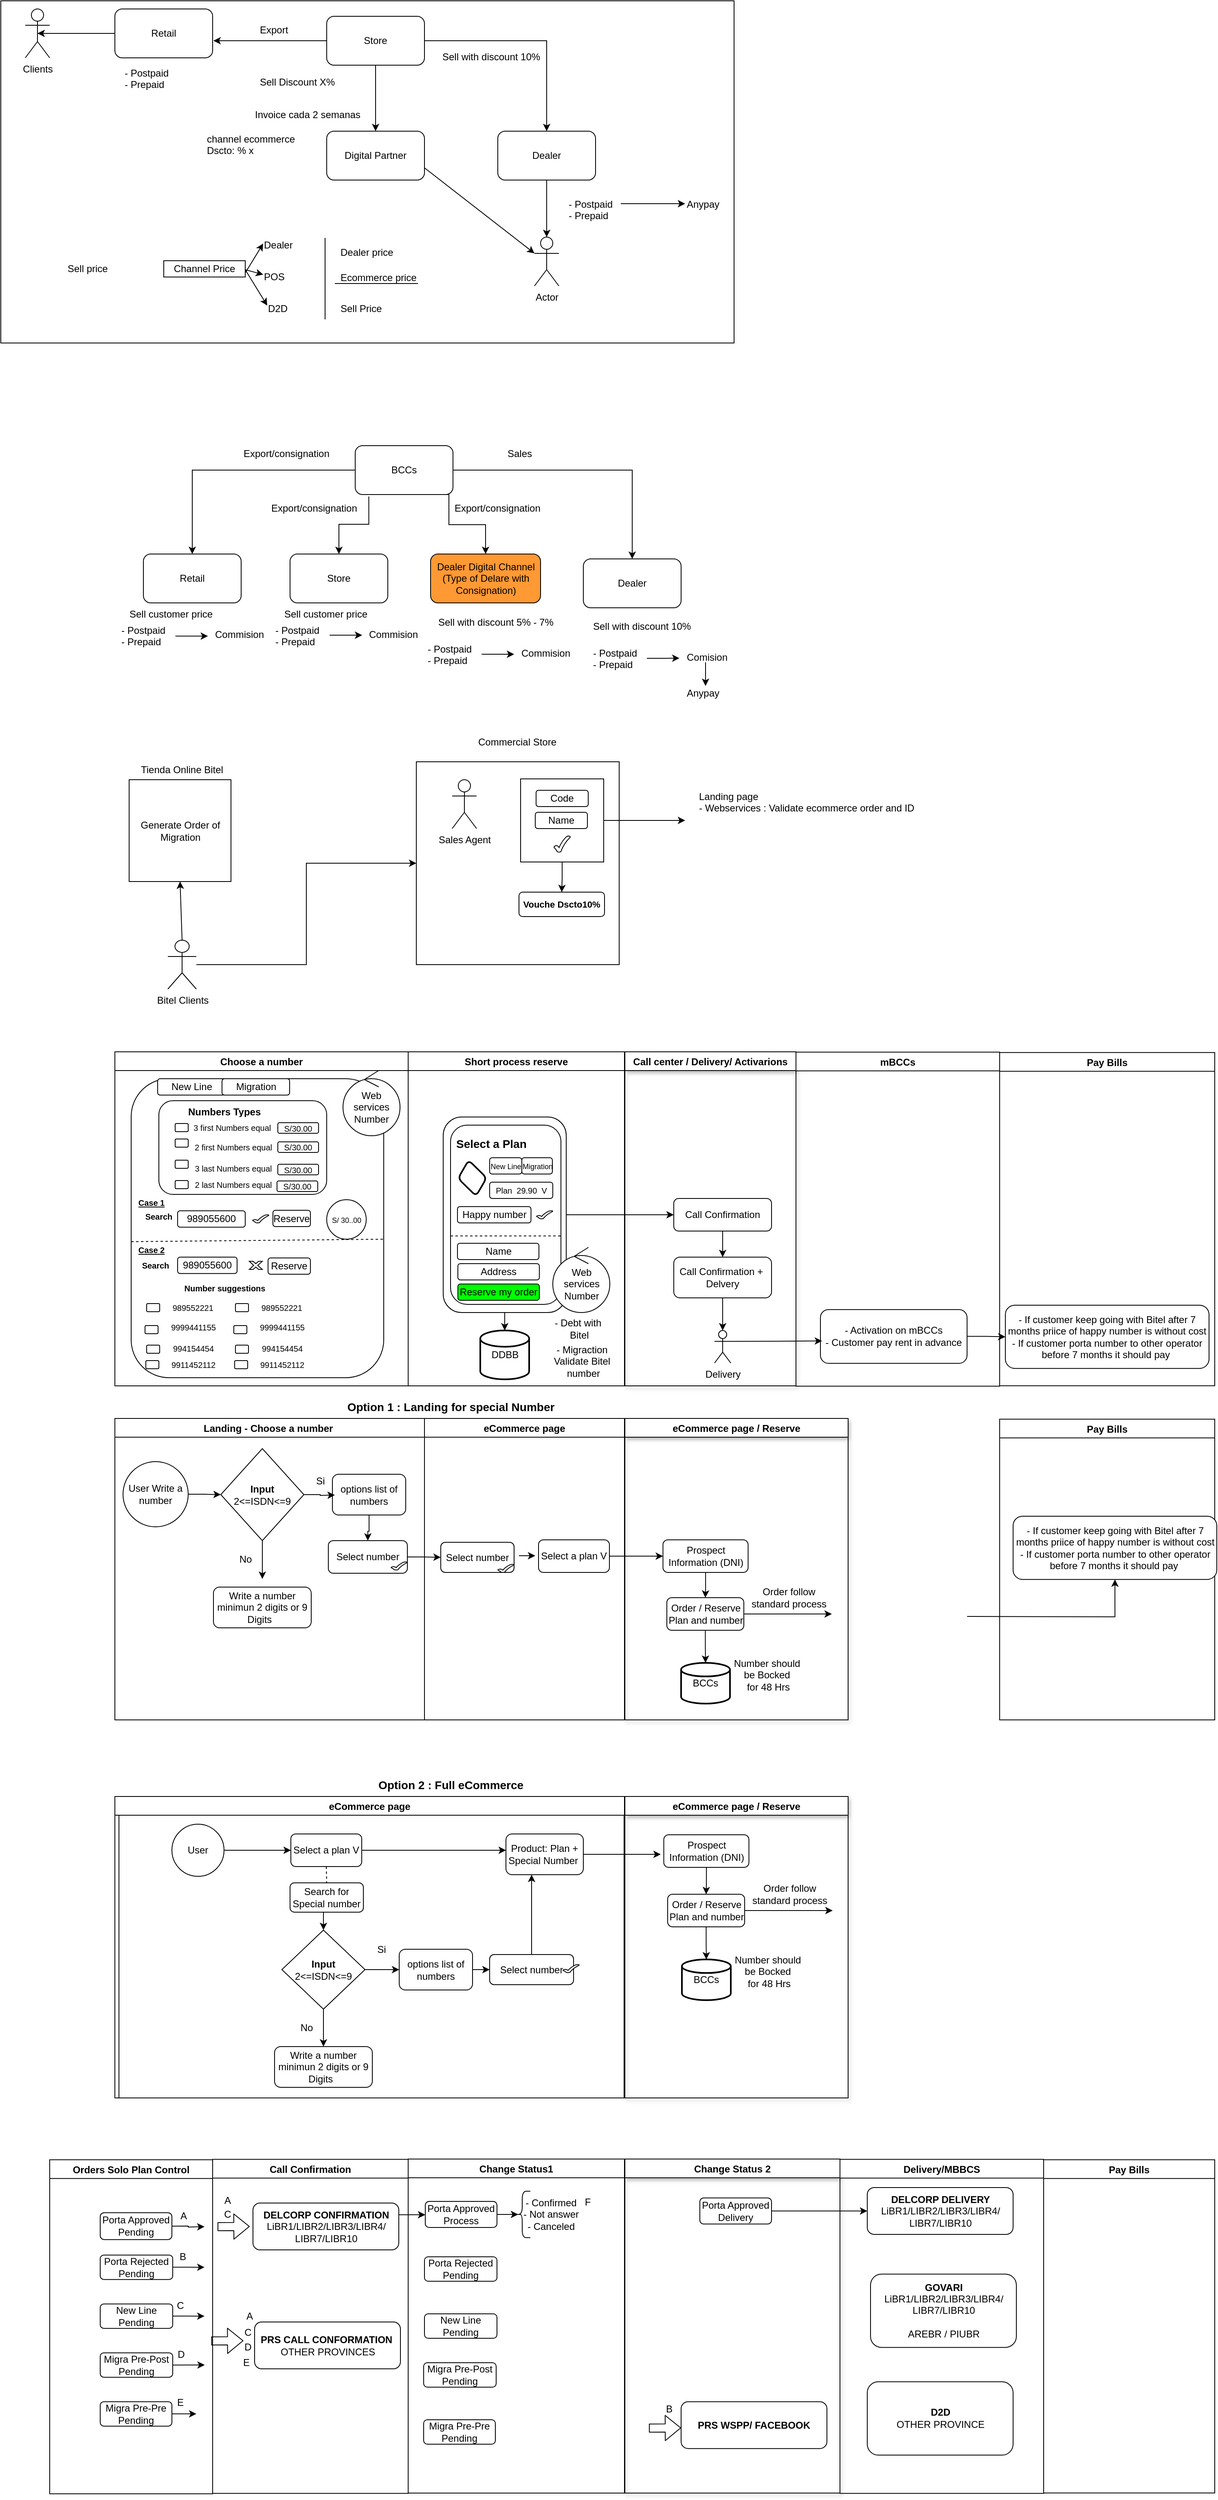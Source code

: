 <mxfile version="12.6.5" type="github">
  <diagram id="y0MvCqDMI1tPlNCTdOtr" name="Page-1">
    <mxGraphModel dx="1280" dy="513" grid="1" gridSize="10" guides="1" tooltips="1" connect="1" arrows="1" fold="1" page="1" pageScale="1" pageWidth="827" pageHeight="1169" math="0" shadow="0">
      <root>
        <mxCell id="0"/>
        <mxCell id="1" parent="0"/>
        <mxCell id="P5arYo4wm9-XKqG1Q-lO-1" value="" style="rounded=0;whiteSpace=wrap;html=1;" parent="1" vertex="1">
          <mxGeometry x="70" y="100" width="900" height="420" as="geometry"/>
        </mxCell>
        <mxCell id="lmIb0_3VensQCm0fVYHJ-1" value="Digital Partner" style="rounded=1;whiteSpace=wrap;html=1;" parent="1" vertex="1">
          <mxGeometry x="470" y="260" width="120" height="60" as="geometry"/>
        </mxCell>
        <mxCell id="lmIb0_3VensQCm0fVYHJ-5" style="edgeStyle=orthogonalEdgeStyle;rounded=0;orthogonalLoop=1;jettySize=auto;html=1;exitX=0;exitY=0.5;exitDx=0;exitDy=0;entryX=1.008;entryY=0.65;entryDx=0;entryDy=0;entryPerimeter=0;" parent="1" source="lmIb0_3VensQCm0fVYHJ-2" target="lmIb0_3VensQCm0fVYHJ-3" edge="1">
          <mxGeometry relative="1" as="geometry"/>
        </mxCell>
        <mxCell id="lmIb0_3VensQCm0fVYHJ-8" style="edgeStyle=orthogonalEdgeStyle;rounded=0;orthogonalLoop=1;jettySize=auto;html=1;" parent="1" source="lmIb0_3VensQCm0fVYHJ-2" target="lmIb0_3VensQCm0fVYHJ-1" edge="1">
          <mxGeometry relative="1" as="geometry"/>
        </mxCell>
        <mxCell id="lmIb0_3VensQCm0fVYHJ-10" style="edgeStyle=orthogonalEdgeStyle;rounded=0;orthogonalLoop=1;jettySize=auto;html=1;exitX=1;exitY=0.5;exitDx=0;exitDy=0;entryX=0.5;entryY=0;entryDx=0;entryDy=0;" parent="1" source="lmIb0_3VensQCm0fVYHJ-2" target="lmIb0_3VensQCm0fVYHJ-9" edge="1">
          <mxGeometry relative="1" as="geometry"/>
        </mxCell>
        <mxCell id="lmIb0_3VensQCm0fVYHJ-2" value="Store" style="rounded=1;whiteSpace=wrap;html=1;" parent="1" vertex="1">
          <mxGeometry x="470" y="119" width="120" height="60" as="geometry"/>
        </mxCell>
        <mxCell id="lmIb0_3VensQCm0fVYHJ-13" style="edgeStyle=orthogonalEdgeStyle;rounded=0;orthogonalLoop=1;jettySize=auto;html=1;entryX=0.5;entryY=0.5;entryDx=0;entryDy=0;entryPerimeter=0;" parent="1" source="lmIb0_3VensQCm0fVYHJ-3" target="lmIb0_3VensQCm0fVYHJ-12" edge="1">
          <mxGeometry relative="1" as="geometry"/>
        </mxCell>
        <mxCell id="lmIb0_3VensQCm0fVYHJ-3" value="Retail" style="rounded=1;whiteSpace=wrap;html=1;" parent="1" vertex="1">
          <mxGeometry x="210" y="110" width="120" height="60" as="geometry"/>
        </mxCell>
        <mxCell id="lmIb0_3VensQCm0fVYHJ-4" value="&lt;div&gt;- Postpaid&lt;/div&gt;&lt;div&gt;- Prepaid &lt;br&gt;&lt;/div&gt;" style="text;html=1;resizable=0;points=[];autosize=1;align=left;verticalAlign=top;spacingTop=-4;" parent="1" vertex="1">
          <mxGeometry x="220" y="179" width="70" height="30" as="geometry"/>
        </mxCell>
        <mxCell id="lmIb0_3VensQCm0fVYHJ-6" value="Export" style="text;html=1;resizable=0;points=[];autosize=1;align=left;verticalAlign=top;spacingTop=-4;" parent="1" vertex="1">
          <mxGeometry x="386" y="126" width="50" height="20" as="geometry"/>
        </mxCell>
        <mxCell id="lmIb0_3VensQCm0fVYHJ-14" style="edgeStyle=orthogonalEdgeStyle;rounded=0;orthogonalLoop=1;jettySize=auto;html=1;exitX=0.5;exitY=1;exitDx=0;exitDy=0;" parent="1" source="lmIb0_3VensQCm0fVYHJ-9" edge="1">
          <mxGeometry relative="1" as="geometry">
            <mxPoint x="740" y="390" as="targetPoint"/>
          </mxGeometry>
        </mxCell>
        <mxCell id="lmIb0_3VensQCm0fVYHJ-9" value="Dealer" style="rounded=1;whiteSpace=wrap;html=1;" parent="1" vertex="1">
          <mxGeometry x="680" y="260" width="120" height="60" as="geometry"/>
        </mxCell>
        <mxCell id="lmIb0_3VensQCm0fVYHJ-11" value="Actor" style="shape=umlActor;verticalLabelPosition=bottom;labelBackgroundColor=#ffffff;verticalAlign=top;html=1;outlineConnect=0;" parent="1" vertex="1">
          <mxGeometry x="725" y="390" width="30" height="60" as="geometry"/>
        </mxCell>
        <mxCell id="lmIb0_3VensQCm0fVYHJ-12" value="Clients" style="shape=umlActor;verticalLabelPosition=bottom;labelBackgroundColor=#ffffff;verticalAlign=top;html=1;outlineConnect=0;" parent="1" vertex="1">
          <mxGeometry x="100" y="110" width="30" height="60" as="geometry"/>
        </mxCell>
        <mxCell id="lmIb0_3VensQCm0fVYHJ-15" value="Sell with discount 10%" style="text;html=1;resizable=0;points=[];autosize=1;align=left;verticalAlign=top;spacingTop=-4;" parent="1" vertex="1">
          <mxGeometry x="610" y="159" width="140" height="20" as="geometry"/>
        </mxCell>
        <mxCell id="lmIb0_3VensQCm0fVYHJ-18" value="&lt;div&gt;channel ecommerce &lt;br&gt;&lt;/div&gt;&lt;div&gt;Dscto: % x&lt;br&gt;&lt;/div&gt;" style="text;html=1;resizable=0;points=[];autosize=1;align=left;verticalAlign=top;spacingTop=-4;" parent="1" vertex="1">
          <mxGeometry x="321" y="260" width="130" height="30" as="geometry"/>
        </mxCell>
        <mxCell id="lmIb0_3VensQCm0fVYHJ-19" value="Sell Price" style="text;html=1;resizable=0;points=[];autosize=1;align=left;verticalAlign=top;spacingTop=-4;" parent="1" vertex="1">
          <mxGeometry x="485" y="468" width="70" height="20" as="geometry"/>
        </mxCell>
        <mxCell id="lmIb0_3VensQCm0fVYHJ-20" value="Ecommerce price" style="text;html=1;resizable=0;points=[];autosize=1;align=left;verticalAlign=top;spacingTop=-4;" parent="1" vertex="1">
          <mxGeometry x="485" y="430" width="110" height="20" as="geometry"/>
        </mxCell>
        <mxCell id="lmIb0_3VensQCm0fVYHJ-21" value="Sell price " style="text;html=1;resizable=0;points=[];autosize=1;align=left;verticalAlign=top;spacingTop=-4;" parent="1" vertex="1">
          <mxGeometry x="150" y="419" width="70" height="20" as="geometry"/>
        </mxCell>
        <mxCell id="lmIb0_3VensQCm0fVYHJ-23" value="Channel Price" style="rounded=0;whiteSpace=wrap;html=1;" parent="1" vertex="1">
          <mxGeometry x="270" y="419" width="100" height="20" as="geometry"/>
        </mxCell>
        <mxCell id="lmIb0_3VensQCm0fVYHJ-24" value="Dealer" style="text;html=1;resizable=0;points=[];autosize=1;align=left;verticalAlign=top;spacingTop=-4;" parent="1" vertex="1">
          <mxGeometry x="391" y="390" width="50" height="20" as="geometry"/>
        </mxCell>
        <mxCell id="lmIb0_3VensQCm0fVYHJ-25" value="POS" style="text;html=1;resizable=0;points=[];autosize=1;align=left;verticalAlign=top;spacingTop=-4;" parent="1" vertex="1">
          <mxGeometry x="391" y="429" width="40" height="20" as="geometry"/>
        </mxCell>
        <mxCell id="lmIb0_3VensQCm0fVYHJ-26" value="D2D" style="text;html=1;resizable=0;points=[];autosize=1;align=left;verticalAlign=top;spacingTop=-4;" parent="1" vertex="1">
          <mxGeometry x="396" y="468" width="40" height="20" as="geometry"/>
        </mxCell>
        <mxCell id="lmIb0_3VensQCm0fVYHJ-28" value="" style="endArrow=classic;html=1;entryX=0.02;entryY=0.4;entryDx=0;entryDy=0;entryPerimeter=0;exitX=1;exitY=0.75;exitDx=0;exitDy=0;" parent="1" source="lmIb0_3VensQCm0fVYHJ-23" target="lmIb0_3VensQCm0fVYHJ-24" edge="1">
          <mxGeometry width="50" height="50" relative="1" as="geometry">
            <mxPoint x="100" y="560" as="sourcePoint"/>
            <mxPoint x="150" y="510" as="targetPoint"/>
          </mxGeometry>
        </mxCell>
        <mxCell id="lmIb0_3VensQCm0fVYHJ-29" value="" style="endArrow=classic;html=1;entryX=0.025;entryY=0.35;entryDx=0;entryDy=0;entryPerimeter=0;" parent="1" target="lmIb0_3VensQCm0fVYHJ-25" edge="1">
          <mxGeometry width="50" height="50" relative="1" as="geometry">
            <mxPoint x="370" y="430" as="sourcePoint"/>
            <mxPoint x="402" y="408" as="targetPoint"/>
          </mxGeometry>
        </mxCell>
        <mxCell id="lmIb0_3VensQCm0fVYHJ-31" value="" style="endArrow=classic;html=1;entryX=0.025;entryY=0.3;entryDx=0;entryDy=0;entryPerimeter=0;" parent="1" target="lmIb0_3VensQCm0fVYHJ-26" edge="1">
          <mxGeometry width="50" height="50" relative="1" as="geometry">
            <mxPoint x="370" y="430" as="sourcePoint"/>
            <mxPoint x="402" y="446" as="targetPoint"/>
          </mxGeometry>
        </mxCell>
        <mxCell id="lmIb0_3VensQCm0fVYHJ-32" value="Dealer price" style="text;html=1;resizable=0;points=[];autosize=1;align=left;verticalAlign=top;spacingTop=-4;" parent="1" vertex="1">
          <mxGeometry x="485" y="399" width="80" height="20" as="geometry"/>
        </mxCell>
        <mxCell id="lmIb0_3VensQCm0fVYHJ-33" value="" style="endArrow=none;html=1;" parent="1" edge="1">
          <mxGeometry width="50" height="50" relative="1" as="geometry">
            <mxPoint x="468" y="491" as="sourcePoint"/>
            <mxPoint x="468" y="391" as="targetPoint"/>
          </mxGeometry>
        </mxCell>
        <mxCell id="lmIb0_3VensQCm0fVYHJ-35" value="" style="endArrow=none;html=1;" parent="1" edge="1">
          <mxGeometry width="50" height="50" relative="1" as="geometry">
            <mxPoint x="480" y="447" as="sourcePoint"/>
            <mxPoint x="582" y="447" as="targetPoint"/>
          </mxGeometry>
        </mxCell>
        <mxCell id="lmIb0_3VensQCm0fVYHJ-38" value="" style="endArrow=classic;html=1;exitX=1;exitY=0.75;exitDx=0;exitDy=0;entryX=0;entryY=0.333;entryDx=0;entryDy=0;entryPerimeter=0;" parent="1" source="lmIb0_3VensQCm0fVYHJ-1" target="lmIb0_3VensQCm0fVYHJ-11" edge="1">
          <mxGeometry width="50" height="50" relative="1" as="geometry">
            <mxPoint x="190" y="560" as="sourcePoint"/>
            <mxPoint x="240" y="510" as="targetPoint"/>
          </mxGeometry>
        </mxCell>
        <mxCell id="lmIb0_3VensQCm0fVYHJ-41" value="" style="edgeStyle=orthogonalEdgeStyle;rounded=0;orthogonalLoop=1;jettySize=auto;html=1;" parent="1" target="lmIb0_3VensQCm0fVYHJ-40" edge="1">
          <mxGeometry relative="1" as="geometry">
            <mxPoint x="831" y="349" as="sourcePoint"/>
            <Array as="points">
              <mxPoint x="890" y="349"/>
              <mxPoint x="890" y="349"/>
            </Array>
          </mxGeometry>
        </mxCell>
        <mxCell id="lmIb0_3VensQCm0fVYHJ-39" value="&lt;div&gt;- Postpaid&lt;/div&gt;&lt;div&gt;- Prepaid &lt;br&gt;&lt;/div&gt;" style="text;html=1;resizable=0;points=[];autosize=1;align=left;verticalAlign=top;spacingTop=-4;" parent="1" vertex="1">
          <mxGeometry x="765" y="340" width="70" height="30" as="geometry"/>
        </mxCell>
        <mxCell id="lmIb0_3VensQCm0fVYHJ-40" value="Anypay" style="text;html=1;resizable=0;points=[];autosize=1;align=left;verticalAlign=top;spacingTop=-4;" parent="1" vertex="1">
          <mxGeometry x="910" y="340" width="50" height="20" as="geometry"/>
        </mxCell>
        <mxCell id="YrrHf_Wgj3N-O0l7jDWq-1" value="&lt;div&gt;Sell Discount X%&lt;br&gt;&lt;/div&gt;&amp;nbsp;" style="text;html=1;resizable=0;points=[];autosize=1;align=left;verticalAlign=top;spacingTop=-4;" parent="1" vertex="1">
          <mxGeometry x="386" y="190" width="110" height="30" as="geometry"/>
        </mxCell>
        <mxCell id="YrrHf_Wgj3N-O0l7jDWq-2" value="Invoice cada 2 semanas" style="text;html=1;resizable=0;points=[];autosize=1;align=left;verticalAlign=top;spacingTop=-4;" parent="1" vertex="1">
          <mxGeometry x="380" y="230" width="150" height="20" as="geometry"/>
        </mxCell>
        <mxCell id="P5arYo4wm9-XKqG1Q-lO-3" value="Dealer Digital Channel&lt;br&gt;(Type of Delare with Consignation)" style="rounded=1;whiteSpace=wrap;html=1;fillColor=#FF9933;" parent="1" vertex="1">
          <mxGeometry x="597.5" y="779" width="135" height="60" as="geometry"/>
        </mxCell>
        <mxCell id="P5arYo4wm9-XKqG1Q-lO-7" value="Store" style="rounded=1;whiteSpace=wrap;html=1;" parent="1" vertex="1">
          <mxGeometry x="425" y="779" width="120" height="60" as="geometry"/>
        </mxCell>
        <mxCell id="P5arYo4wm9-XKqG1Q-lO-9" value="Retail" style="rounded=1;whiteSpace=wrap;html=1;" parent="1" vertex="1">
          <mxGeometry x="245" y="779" width="120" height="60" as="geometry"/>
        </mxCell>
        <mxCell id="P5arYo4wm9-XKqG1Q-lO-11" value="Export/consignation" style="text;html=1;resizable=0;points=[];autosize=1;align=left;verticalAlign=top;spacingTop=-4;" parent="1" vertex="1">
          <mxGeometry x="366" y="646" width="120" height="20" as="geometry"/>
        </mxCell>
        <mxCell id="P5arYo4wm9-XKqG1Q-lO-13" value="Dealer" style="rounded=1;whiteSpace=wrap;html=1;" parent="1" vertex="1">
          <mxGeometry x="785" y="785" width="120" height="60" as="geometry"/>
        </mxCell>
        <mxCell id="P5arYo4wm9-XKqG1Q-lO-16" value="Sell with discount 10%" style="text;html=1;resizable=0;points=[];autosize=1;align=left;verticalAlign=top;spacingTop=-4;" parent="1" vertex="1">
          <mxGeometry x="795" y="858" width="140" height="20" as="geometry"/>
        </mxCell>
        <mxCell id="P5arYo4wm9-XKqG1Q-lO-45" style="edgeStyle=orthogonalEdgeStyle;rounded=0;orthogonalLoop=1;jettySize=auto;html=1;exitX=0.139;exitY=1.04;exitDx=0;exitDy=0;exitPerimeter=0;" parent="1" source="P5arYo4wm9-XKqG1Q-lO-44" target="P5arYo4wm9-XKqG1Q-lO-7" edge="1">
          <mxGeometry relative="1" as="geometry"/>
        </mxCell>
        <mxCell id="P5arYo4wm9-XKqG1Q-lO-46" style="edgeStyle=orthogonalEdgeStyle;rounded=0;orthogonalLoop=1;jettySize=auto;html=1;entryX=0.5;entryY=0;entryDx=0;entryDy=0;" parent="1" source="P5arYo4wm9-XKqG1Q-lO-44" target="P5arYo4wm9-XKqG1Q-lO-9" edge="1">
          <mxGeometry relative="1" as="geometry"/>
        </mxCell>
        <mxCell id="P5arYo4wm9-XKqG1Q-lO-47" style="edgeStyle=orthogonalEdgeStyle;rounded=0;orthogonalLoop=1;jettySize=auto;html=1;entryX=0.5;entryY=0;entryDx=0;entryDy=0;" parent="1" source="P5arYo4wm9-XKqG1Q-lO-44" target="P5arYo4wm9-XKqG1Q-lO-13" edge="1">
          <mxGeometry relative="1" as="geometry"/>
        </mxCell>
        <mxCell id="P5arYo4wm9-XKqG1Q-lO-44" value="BCCs" style="rounded=1;whiteSpace=wrap;html=1;" parent="1" vertex="1">
          <mxGeometry x="505" y="646" width="120" height="60" as="geometry"/>
        </mxCell>
        <mxCell id="P5arYo4wm9-XKqG1Q-lO-48" value="Export/consignation" style="text;html=1;resizable=0;points=[];autosize=1;align=left;verticalAlign=top;spacingTop=-4;" parent="1" vertex="1">
          <mxGeometry x="400" y="712.5" width="120" height="20" as="geometry"/>
        </mxCell>
        <mxCell id="P5arYo4wm9-XKqG1Q-lO-49" value="Sales" style="text;html=1;resizable=0;points=[];autosize=1;align=left;verticalAlign=top;spacingTop=-4;" parent="1" vertex="1">
          <mxGeometry x="690" y="646" width="50" height="20" as="geometry"/>
        </mxCell>
        <mxCell id="P5arYo4wm9-XKqG1Q-lO-52" style="edgeStyle=orthogonalEdgeStyle;rounded=0;orthogonalLoop=1;jettySize=auto;html=1;exitX=0.5;exitY=1;exitDx=0;exitDy=0;" parent="1" source="P5arYo4wm9-XKqG1Q-lO-44" target="P5arYo4wm9-XKqG1Q-lO-3" edge="1">
          <mxGeometry relative="1" as="geometry">
            <mxPoint x="574.571" y="716" as="sourcePoint"/>
            <mxPoint x="494.571" y="789" as="targetPoint"/>
            <Array as="points">
              <mxPoint x="620" y="706"/>
              <mxPoint x="620" y="743"/>
              <mxPoint x="665" y="743"/>
            </Array>
          </mxGeometry>
        </mxCell>
        <mxCell id="P5arYo4wm9-XKqG1Q-lO-53" value="Export/consignation" style="text;html=1;resizable=0;points=[];autosize=1;align=left;verticalAlign=top;spacingTop=-4;" parent="1" vertex="1">
          <mxGeometry x="625" y="712.5" width="120" height="20" as="geometry"/>
        </mxCell>
        <mxCell id="P5arYo4wm9-XKqG1Q-lO-54" value="Sell with discount 5% - 7%" style="text;html=1;resizable=0;points=[];autosize=1;align=left;verticalAlign=top;spacingTop=-4;" parent="1" vertex="1">
          <mxGeometry x="605" y="853" width="160" height="20" as="geometry"/>
        </mxCell>
        <mxCell id="P5arYo4wm9-XKqG1Q-lO-56" value="" style="edgeStyle=orthogonalEdgeStyle;rounded=0;orthogonalLoop=1;jettySize=auto;html=1;" parent="1" edge="1">
          <mxGeometry relative="1" as="geometry">
            <mxPoint x="863" y="907" as="sourcePoint"/>
            <Array as="points">
              <mxPoint x="883" y="907"/>
              <mxPoint x="883" y="907"/>
            </Array>
            <mxPoint x="903" y="906.857" as="targetPoint"/>
          </mxGeometry>
        </mxCell>
        <mxCell id="P5arYo4wm9-XKqG1Q-lO-57" value="&lt;div&gt;- Postpaid&lt;/div&gt;&lt;div&gt;- Prepaid &lt;br&gt;&lt;/div&gt;" style="text;html=1;resizable=0;points=[];autosize=1;align=left;verticalAlign=top;spacingTop=-4;" parent="1" vertex="1">
          <mxGeometry x="795" y="891" width="70" height="30" as="geometry"/>
        </mxCell>
        <mxCell id="P5arYo4wm9-XKqG1Q-lO-58" value="Comision" style="text;html=1;resizable=0;points=[];autosize=1;align=left;verticalAlign=top;spacingTop=-4;" parent="1" vertex="1">
          <mxGeometry x="910" y="896" width="70" height="20" as="geometry"/>
        </mxCell>
        <mxCell id="P5arYo4wm9-XKqG1Q-lO-59" value="" style="edgeStyle=orthogonalEdgeStyle;rounded=0;orthogonalLoop=1;jettySize=auto;html=1;" parent="1" edge="1">
          <mxGeometry relative="1" as="geometry">
            <mxPoint x="660.143" y="902" as="sourcePoint"/>
            <Array as="points">
              <mxPoint x="680" y="902"/>
              <mxPoint x="680" y="902"/>
            </Array>
            <mxPoint x="700.143" y="902" as="targetPoint"/>
          </mxGeometry>
        </mxCell>
        <mxCell id="P5arYo4wm9-XKqG1Q-lO-60" value="&lt;div&gt;- Postpaid&lt;/div&gt;&lt;div&gt;- Prepaid &lt;br&gt;&lt;/div&gt;" style="text;html=1;resizable=0;points=[];autosize=1;align=left;verticalAlign=top;spacingTop=-4;" parent="1" vertex="1">
          <mxGeometry x="592" y="886" width="70" height="30" as="geometry"/>
        </mxCell>
        <mxCell id="P5arYo4wm9-XKqG1Q-lO-61" value="Commision" style="text;html=1;resizable=0;points=[];autosize=1;align=left;verticalAlign=top;spacingTop=-4;" parent="1" vertex="1">
          <mxGeometry x="707" y="891" width="80" height="20" as="geometry"/>
        </mxCell>
        <mxCell id="P5arYo4wm9-XKqG1Q-lO-64" value="" style="edgeStyle=orthogonalEdgeStyle;rounded=0;orthogonalLoop=1;jettySize=auto;html=1;" parent="1" edge="1">
          <mxGeometry relative="1" as="geometry">
            <mxPoint x="284.286" y="879.714" as="sourcePoint"/>
            <Array as="points">
              <mxPoint x="304" y="879"/>
              <mxPoint x="304" y="879"/>
            </Array>
            <mxPoint x="324.286" y="879.714" as="targetPoint"/>
          </mxGeometry>
        </mxCell>
        <mxCell id="P5arYo4wm9-XKqG1Q-lO-65" value="&lt;div&gt;- Postpaid&lt;/div&gt;&lt;div&gt;- Prepaid &lt;br&gt;&lt;/div&gt;" style="text;html=1;resizable=0;points=[];autosize=1;align=left;verticalAlign=top;spacingTop=-4;" parent="1" vertex="1">
          <mxGeometry x="216" y="863" width="70" height="30" as="geometry"/>
        </mxCell>
        <mxCell id="P5arYo4wm9-XKqG1Q-lO-66" value="Commision" style="text;html=1;resizable=0;points=[];autosize=1;align=left;verticalAlign=top;spacingTop=-4;" parent="1" vertex="1">
          <mxGeometry x="331" y="868" width="80" height="20" as="geometry"/>
        </mxCell>
        <mxCell id="P5arYo4wm9-XKqG1Q-lO-67" value="" style="edgeStyle=orthogonalEdgeStyle;rounded=0;orthogonalLoop=1;jettySize=auto;html=1;" parent="1" edge="1">
          <mxGeometry relative="1" as="geometry">
            <mxPoint x="473.571" y="878.643" as="sourcePoint"/>
            <Array as="points">
              <mxPoint x="493" y="878.5"/>
              <mxPoint x="493" y="878.5"/>
            </Array>
            <mxPoint x="513.571" y="878.643" as="targetPoint"/>
          </mxGeometry>
        </mxCell>
        <mxCell id="P5arYo4wm9-XKqG1Q-lO-68" value="&lt;div&gt;- Postpaid&lt;/div&gt;&lt;div&gt;- Prepaid &lt;br&gt;&lt;/div&gt;" style="text;html=1;resizable=0;points=[];autosize=1;align=left;verticalAlign=top;spacingTop=-4;" parent="1" vertex="1">
          <mxGeometry x="405" y="862.5" width="70" height="30" as="geometry"/>
        </mxCell>
        <mxCell id="P5arYo4wm9-XKqG1Q-lO-69" value="Commision" style="text;html=1;resizable=0;points=[];autosize=1;align=left;verticalAlign=top;spacingTop=-4;" parent="1" vertex="1">
          <mxGeometry x="520" y="867.5" width="80" height="20" as="geometry"/>
        </mxCell>
        <mxCell id="P5arYo4wm9-XKqG1Q-lO-70" value="Anypay" style="text;html=1;resizable=0;points=[];autosize=1;align=left;verticalAlign=top;spacingTop=-4;" parent="1" vertex="1">
          <mxGeometry x="910" y="940" width="60" height="20" as="geometry"/>
        </mxCell>
        <mxCell id="P5arYo4wm9-XKqG1Q-lO-74" value="" style="edgeStyle=orthogonalEdgeStyle;rounded=0;orthogonalLoop=1;jettySize=auto;html=1;" parent="1" edge="1">
          <mxGeometry relative="1" as="geometry">
            <mxPoint x="935" y="912" as="sourcePoint"/>
            <mxPoint x="935" y="941" as="targetPoint"/>
          </mxGeometry>
        </mxCell>
        <mxCell id="P5arYo4wm9-XKqG1Q-lO-75" value="Sell customer price" style="text;html=1;resizable=0;points=[];autosize=1;align=left;verticalAlign=top;spacingTop=-4;" parent="1" vertex="1">
          <mxGeometry x="226" y="842.5" width="120" height="20" as="geometry"/>
        </mxCell>
        <mxCell id="P5arYo4wm9-XKqG1Q-lO-76" value="Sell customer price" style="text;html=1;resizable=0;points=[];autosize=1;align=left;verticalAlign=top;spacingTop=-4;" parent="1" vertex="1">
          <mxGeometry x="415.5" y="842.5" width="120" height="20" as="geometry"/>
        </mxCell>
        <mxCell id="tqpHQicm2JgRF6btbV35-1" value="" style="whiteSpace=wrap;html=1;aspect=fixed;" parent="1" vertex="1">
          <mxGeometry x="580" y="1034" width="249" height="249" as="geometry"/>
        </mxCell>
        <mxCell id="tqpHQicm2JgRF6btbV35-17" style="edgeStyle=orthogonalEdgeStyle;rounded=0;orthogonalLoop=1;jettySize=auto;html=1;" parent="1" source="tqpHQicm2JgRF6btbV35-2" target="tqpHQicm2JgRF6btbV35-16" edge="1">
          <mxGeometry relative="1" as="geometry"/>
        </mxCell>
        <mxCell id="tqpHQicm2JgRF6btbV35-29" style="edgeStyle=orthogonalEdgeStyle;rounded=0;orthogonalLoop=1;jettySize=auto;html=1;" parent="1" source="tqpHQicm2JgRF6btbV35-2" edge="1">
          <mxGeometry relative="1" as="geometry">
            <mxPoint x="910" y="1106" as="targetPoint"/>
          </mxGeometry>
        </mxCell>
        <mxCell id="tqpHQicm2JgRF6btbV35-2" value="" style="whiteSpace=wrap;html=1;aspect=fixed;" parent="1" vertex="1">
          <mxGeometry x="708" y="1055" width="102" height="102" as="geometry"/>
        </mxCell>
        <mxCell id="tqpHQicm2JgRF6btbV35-3" value="Commercial Store" style="text;html=1;resizable=0;points=[];autosize=1;align=left;verticalAlign=top;spacingTop=-4;" parent="1" vertex="1">
          <mxGeometry x="654" y="1000" width="120" height="20" as="geometry"/>
        </mxCell>
        <mxCell id="tqpHQicm2JgRF6btbV35-28" style="edgeStyle=orthogonalEdgeStyle;rounded=0;orthogonalLoop=1;jettySize=auto;html=1;" parent="1" source="tqpHQicm2JgRF6btbV35-4" target="tqpHQicm2JgRF6btbV35-1" edge="1">
          <mxGeometry relative="1" as="geometry"/>
        </mxCell>
        <mxCell id="tqpHQicm2JgRF6btbV35-4" value="Bitel Clients" style="shape=umlActor;verticalLabelPosition=bottom;labelBackgroundColor=#ffffff;verticalAlign=top;html=1;outlineConnect=0;" parent="1" vertex="1">
          <mxGeometry x="275" y="1253" width="35" height="60" as="geometry"/>
        </mxCell>
        <mxCell id="tqpHQicm2JgRF6btbV35-5" value="Code" style="rounded=1;whiteSpace=wrap;html=1;" parent="1" vertex="1">
          <mxGeometry x="727" y="1069" width="64" height="20" as="geometry"/>
        </mxCell>
        <mxCell id="tqpHQicm2JgRF6btbV35-6" value="Name" style="rounded=1;whiteSpace=wrap;html=1;" parent="1" vertex="1">
          <mxGeometry x="726" y="1096" width="64" height="20" as="geometry"/>
        </mxCell>
        <mxCell id="tqpHQicm2JgRF6btbV35-7" value="" style="verticalLabelPosition=bottom;verticalAlign=top;html=1;shape=mxgraph.basic.tick" parent="1" vertex="1">
          <mxGeometry x="749" y="1125" width="20" height="20" as="geometry"/>
        </mxCell>
        <mxCell id="tqpHQicm2JgRF6btbV35-8" value="Sales Agent" style="shape=umlActor;verticalLabelPosition=bottom;labelBackgroundColor=#ffffff;verticalAlign=top;html=1;outlineConnect=0;" parent="1" vertex="1">
          <mxGeometry x="624" y="1056" width="30" height="60" as="geometry"/>
        </mxCell>
        <mxCell id="tqpHQicm2JgRF6btbV35-16" value="&lt;b&gt;&lt;font style=&quot;font-size: 11px&quot;&gt;Vouche Dscto10%&lt;/font&gt;&lt;/b&gt;" style="rounded=1;whiteSpace=wrap;html=1;" parent="1" vertex="1">
          <mxGeometry x="706" y="1194" width="105" height="30" as="geometry"/>
        </mxCell>
        <mxCell id="tqpHQicm2JgRF6btbV35-18" value="Generate Order of Migration" style="whiteSpace=wrap;html=1;aspect=fixed;" parent="1" vertex="1">
          <mxGeometry x="227.5" y="1056" width="125" height="125" as="geometry"/>
        </mxCell>
        <mxCell id="tqpHQicm2JgRF6btbV35-26" value="" style="endArrow=classic;html=1;entryX=0.5;entryY=1;entryDx=0;entryDy=0;exitX=0.5;exitY=0;exitDx=0;exitDy=0;exitPerimeter=0;" parent="1" source="tqpHQicm2JgRF6btbV35-4" target="tqpHQicm2JgRF6btbV35-18" edge="1">
          <mxGeometry width="50" height="50" relative="1" as="geometry">
            <mxPoint x="70" y="1400" as="sourcePoint"/>
            <mxPoint x="120" y="1350" as="targetPoint"/>
          </mxGeometry>
        </mxCell>
        <mxCell id="tqpHQicm2JgRF6btbV35-27" value="Tienda Online Bitel" style="text;html=1;resizable=0;points=[];autosize=1;align=left;verticalAlign=top;spacingTop=-4;" parent="1" vertex="1">
          <mxGeometry x="240" y="1034" width="120" height="20" as="geometry"/>
        </mxCell>
        <mxCell id="tqpHQicm2JgRF6btbV35-30" value="&lt;div&gt;Landing page&lt;/div&gt;&lt;div&gt;- Webservices : Validate ecommerce order and ID&lt;br&gt;&lt;/div&gt;" style="text;html=1;resizable=0;points=[];autosize=1;align=left;verticalAlign=top;spacingTop=-4;" parent="1" vertex="1">
          <mxGeometry x="925" y="1067" width="290" height="30" as="geometry"/>
        </mxCell>
        <mxCell id="RakAhdTEQGmVChrOr0ug-1" value="Choose a number" style="swimlane;startSize=23;" parent="1" vertex="1">
          <mxGeometry x="210" y="1390" width="360" height="410" as="geometry"/>
        </mxCell>
        <mxCell id="RakAhdTEQGmVChrOr0ug-54" value="" style="rounded=1;whiteSpace=wrap;html=1;" parent="RakAhdTEQGmVChrOr0ug-1" vertex="1">
          <mxGeometry x="20" y="33" width="310" height="367" as="geometry"/>
        </mxCell>
        <mxCell id="RakAhdTEQGmVChrOr0ug-35" value="989055600" style="rounded=1;whiteSpace=wrap;html=1;" parent="RakAhdTEQGmVChrOr0ug-1" vertex="1">
          <mxGeometry x="77" y="195.08" width="83" height="20.17" as="geometry"/>
        </mxCell>
        <mxCell id="RakAhdTEQGmVChrOr0ug-38" value="" style="rounded=1;whiteSpace=wrap;html=1;" parent="RakAhdTEQGmVChrOr0ug-1" vertex="1">
          <mxGeometry x="54" y="60" width="206" height="115" as="geometry"/>
        </mxCell>
        <mxCell id="RakAhdTEQGmVChrOr0ug-39" value="&lt;h1&gt;&lt;font style=&quot;font-size: 12px&quot;&gt;Numbers Types&lt;/font&gt;&lt;/h1&gt;&lt;p&gt;&lt;br&gt;&lt;/p&gt;" style="text;html=1;strokeColor=none;fillColor=none;spacing=5;spacingTop=-20;whiteSpace=wrap;overflow=hidden;rounded=0;" parent="RakAhdTEQGmVChrOr0ug-1" vertex="1">
          <mxGeometry x="85" y="50" width="100" height="30" as="geometry"/>
        </mxCell>
        <mxCell id="RakAhdTEQGmVChrOr0ug-42" value="Reserve" style="rounded=1;whiteSpace=wrap;html=1;" parent="RakAhdTEQGmVChrOr0ug-1" vertex="1">
          <mxGeometry x="194" y="194.5" width="46" height="20" as="geometry"/>
        </mxCell>
        <mxCell id="1DFgmjzPVoiNPRp-_Ow8-1" value="" style="rounded=1;whiteSpace=wrap;html=1;" parent="RakAhdTEQGmVChrOr0ug-1" vertex="1">
          <mxGeometry x="74" y="88" width="16" height="10" as="geometry"/>
        </mxCell>
        <mxCell id="1DFgmjzPVoiNPRp-_Ow8-2" value="" style="rounded=1;whiteSpace=wrap;html=1;" parent="RakAhdTEQGmVChrOr0ug-1" vertex="1">
          <mxGeometry x="74" y="107" width="16" height="10" as="geometry"/>
        </mxCell>
        <mxCell id="1DFgmjzPVoiNPRp-_Ow8-3" value="" style="rounded=1;whiteSpace=wrap;html=1;" parent="RakAhdTEQGmVChrOr0ug-1" vertex="1">
          <mxGeometry x="74" y="133" width="16" height="10" as="geometry"/>
        </mxCell>
        <mxCell id="1DFgmjzPVoiNPRp-_Ow8-4" value="" style="rounded=1;whiteSpace=wrap;html=1;" parent="RakAhdTEQGmVChrOr0ug-1" vertex="1">
          <mxGeometry x="74" y="158" width="16" height="10" as="geometry"/>
        </mxCell>
        <mxCell id="1DFgmjzPVoiNPRp-_Ow8-5" value="&lt;font style=&quot;font-size: 10px&quot;&gt;3 first Numbers equal&amp;nbsp;&lt;/font&gt;" style="text;html=1;align=center;verticalAlign=middle;resizable=0;points=[];autosize=1;" parent="RakAhdTEQGmVChrOr0ug-1" vertex="1">
          <mxGeometry x="90" y="83" width="110" height="20" as="geometry"/>
        </mxCell>
        <mxCell id="1DFgmjzPVoiNPRp-_Ow8-8" value="&lt;font style=&quot;font-size: 10px&quot;&gt;2 first Numbers equal&lt;/font&gt;" style="text;html=1;align=center;verticalAlign=middle;resizable=0;points=[];autosize=1;" parent="RakAhdTEQGmVChrOr0ug-1" vertex="1">
          <mxGeometry x="90" y="107" width="110" height="20" as="geometry"/>
        </mxCell>
        <mxCell id="1DFgmjzPVoiNPRp-_Ow8-9" value="&lt;font style=&quot;font-size: 10px&quot;&gt;3 last Numbers equal&lt;/font&gt;" style="text;html=1;align=center;verticalAlign=middle;resizable=0;points=[];autosize=1;" parent="RakAhdTEQGmVChrOr0ug-1" vertex="1">
          <mxGeometry x="90" y="133" width="110" height="20" as="geometry"/>
        </mxCell>
        <mxCell id="1DFgmjzPVoiNPRp-_Ow8-10" value="&lt;font style=&quot;font-size: 10px&quot;&gt;2 last Numbers equal&lt;/font&gt;" style="text;html=1;align=center;verticalAlign=middle;resizable=0;points=[];autosize=1;" parent="RakAhdTEQGmVChrOr0ug-1" vertex="1">
          <mxGeometry x="90" y="153" width="110" height="20" as="geometry"/>
        </mxCell>
        <mxCell id="1DFgmjzPVoiNPRp-_Ow8-11" value="&lt;b&gt;&lt;font style=&quot;font-size: 10px&quot;&gt;Search&lt;/font&gt;&lt;/b&gt;" style="text;html=1;strokeColor=none;fillColor=none;align=center;verticalAlign=middle;whiteSpace=wrap;rounded=0;" parent="RakAhdTEQGmVChrOr0ug-1" vertex="1">
          <mxGeometry x="34" y="191.5" width="40" height="20" as="geometry"/>
        </mxCell>
        <mxCell id="1DFgmjzPVoiNPRp-_Ow8-12" value="" style="verticalLabelPosition=bottom;verticalAlign=top;html=1;shape=mxgraph.basic.tick" parent="RakAhdTEQGmVChrOr0ug-1" vertex="1">
          <mxGeometry x="169" y="200" width="20" height="10" as="geometry"/>
        </mxCell>
        <mxCell id="1DFgmjzPVoiNPRp-_Ow8-13" value="" style="verticalLabelPosition=bottom;verticalAlign=top;html=1;shape=mxgraph.basic.x" parent="RakAhdTEQGmVChrOr0ug-1" vertex="1">
          <mxGeometry x="165" y="257.09" width="16" height="10" as="geometry"/>
        </mxCell>
        <mxCell id="1DFgmjzPVoiNPRp-_Ow8-14" value="989055600" style="rounded=1;whiteSpace=wrap;html=1;" parent="RakAhdTEQGmVChrOr0ug-1" vertex="1">
          <mxGeometry x="77" y="252" width="73" height="20.17" as="geometry"/>
        </mxCell>
        <mxCell id="1DFgmjzPVoiNPRp-_Ow8-15" value="Reserve" style="rounded=1;whiteSpace=wrap;html=1;" parent="RakAhdTEQGmVChrOr0ug-1" vertex="1">
          <mxGeometry x="188" y="253" width="52" height="20" as="geometry"/>
        </mxCell>
        <mxCell id="1DFgmjzPVoiNPRp-_Ow8-16" value="" style="endArrow=none;dashed=1;html=1;exitX=0;exitY=0;exitDx=0;exitDy=0;" parent="RakAhdTEQGmVChrOr0ug-1" source="1DFgmjzPVoiNPRp-_Ow8-31" edge="1">
          <mxGeometry width="50" height="50" relative="1" as="geometry">
            <mxPoint x="20" y="238" as="sourcePoint"/>
            <mxPoint x="330" y="230" as="targetPoint"/>
          </mxGeometry>
        </mxCell>
        <mxCell id="1DFgmjzPVoiNPRp-_Ow8-17" value="&lt;b&gt;&lt;font style=&quot;font-size: 10px&quot;&gt;Search&lt;/font&gt;&lt;/b&gt;" style="text;html=1;strokeColor=none;fillColor=none;align=center;verticalAlign=middle;whiteSpace=wrap;rounded=0;" parent="RakAhdTEQGmVChrOr0ug-1" vertex="1">
          <mxGeometry x="30" y="252.17" width="40" height="20" as="geometry"/>
        </mxCell>
        <mxCell id="1DFgmjzPVoiNPRp-_Ow8-18" value="&lt;font style=&quot;font-size: 10px&quot;&gt;&amp;nbsp;989552221&lt;/font&gt;" style="text;html=1;align=center;verticalAlign=middle;resizable=0;points=[];autosize=1;" parent="RakAhdTEQGmVChrOr0ug-1" vertex="1">
          <mxGeometry x="59" y="304" width="70" height="20" as="geometry"/>
        </mxCell>
        <mxCell id="1DFgmjzPVoiNPRp-_Ow8-19" value="&lt;span style=&quot;font-size: 10px&quot;&gt;9999441155&lt;/span&gt;" style="text;html=1;align=center;verticalAlign=middle;resizable=0;points=[];autosize=1;" parent="RakAhdTEQGmVChrOr0ug-1" vertex="1">
          <mxGeometry x="61" y="328" width="70" height="20" as="geometry"/>
        </mxCell>
        <mxCell id="1DFgmjzPVoiNPRp-_Ow8-20" value="&lt;font style=&quot;font-size: 10px&quot;&gt;994154454&lt;/font&gt;" style="text;html=1;align=center;verticalAlign=middle;resizable=0;points=[];autosize=1;" parent="RakAhdTEQGmVChrOr0ug-1" vertex="1">
          <mxGeometry x="61" y="354" width="70" height="20" as="geometry"/>
        </mxCell>
        <mxCell id="1DFgmjzPVoiNPRp-_Ow8-21" value="&lt;font style=&quot;font-size: 10px&quot;&gt;9911452112&lt;/font&gt;" style="text;html=1;align=center;verticalAlign=middle;resizable=0;points=[];autosize=1;" parent="RakAhdTEQGmVChrOr0ug-1" vertex="1">
          <mxGeometry x="61" y="374" width="70" height="20" as="geometry"/>
        </mxCell>
        <mxCell id="1DFgmjzPVoiNPRp-_Ow8-24" value="" style="rounded=1;whiteSpace=wrap;html=1;" parent="RakAhdTEQGmVChrOr0ug-1" vertex="1">
          <mxGeometry x="39" y="309" width="16" height="10" as="geometry"/>
        </mxCell>
        <mxCell id="1DFgmjzPVoiNPRp-_Ow8-27" value="" style="rounded=1;whiteSpace=wrap;html=1;" parent="RakAhdTEQGmVChrOr0ug-1" vertex="1">
          <mxGeometry x="37" y="336" width="16" height="10" as="geometry"/>
        </mxCell>
        <mxCell id="1DFgmjzPVoiNPRp-_Ow8-28" value="" style="rounded=1;whiteSpace=wrap;html=1;" parent="RakAhdTEQGmVChrOr0ug-1" vertex="1">
          <mxGeometry x="39" y="360" width="16" height="10" as="geometry"/>
        </mxCell>
        <mxCell id="1DFgmjzPVoiNPRp-_Ow8-29" value="" style="rounded=1;whiteSpace=wrap;html=1;" parent="RakAhdTEQGmVChrOr0ug-1" vertex="1">
          <mxGeometry x="38" y="379" width="16" height="10" as="geometry"/>
        </mxCell>
        <mxCell id="1DFgmjzPVoiNPRp-_Ow8-30" value="&lt;span style=&quot;font-size: 10px&quot;&gt;&lt;b&gt;&lt;u&gt;Case 1&lt;/u&gt;&lt;/b&gt;&lt;/span&gt;" style="text;html=1;strokeColor=none;fillColor=none;align=center;verticalAlign=middle;whiteSpace=wrap;rounded=0;" parent="RakAhdTEQGmVChrOr0ug-1" vertex="1">
          <mxGeometry x="20" y="175.08" width="50" height="20" as="geometry"/>
        </mxCell>
        <mxCell id="1DFgmjzPVoiNPRp-_Ow8-31" value="&lt;b&gt;&lt;font style=&quot;font-size: 10px&quot;&gt;&lt;u&gt;Case 2&lt;/u&gt;&lt;/font&gt;&lt;/b&gt;" style="text;html=1;strokeColor=none;fillColor=none;align=center;verticalAlign=middle;whiteSpace=wrap;rounded=0;" parent="RakAhdTEQGmVChrOr0ug-1" vertex="1">
          <mxGeometry x="20" y="233" width="50" height="20" as="geometry"/>
        </mxCell>
        <mxCell id="1DFgmjzPVoiNPRp-_Ow8-32" value="&lt;b&gt;&lt;font style=&quot;font-size: 10px&quot;&gt;Number suggestions&lt;/font&gt;&lt;/b&gt;" style="text;html=1;strokeColor=none;fillColor=none;align=center;verticalAlign=middle;whiteSpace=wrap;rounded=0;" parent="RakAhdTEQGmVChrOr0ug-1" vertex="1">
          <mxGeometry x="80" y="280" width="110" height="20" as="geometry"/>
        </mxCell>
        <mxCell id="1DFgmjzPVoiNPRp-_Ow8-33" value="&lt;font style=&quot;font-size: 10px&quot;&gt;&amp;nbsp;989552221&lt;/font&gt;" style="text;html=1;align=center;verticalAlign=middle;resizable=0;points=[];autosize=1;" parent="RakAhdTEQGmVChrOr0ug-1" vertex="1">
          <mxGeometry x="168" y="304" width="70" height="20" as="geometry"/>
        </mxCell>
        <mxCell id="1DFgmjzPVoiNPRp-_Ow8-34" value="&lt;span style=&quot;font-size: 10px&quot;&gt;9999441155&lt;/span&gt;" style="text;html=1;align=center;verticalAlign=middle;resizable=0;points=[];autosize=1;" parent="RakAhdTEQGmVChrOr0ug-1" vertex="1">
          <mxGeometry x="170" y="328" width="70" height="20" as="geometry"/>
        </mxCell>
        <mxCell id="1DFgmjzPVoiNPRp-_Ow8-35" value="&lt;font style=&quot;font-size: 10px&quot;&gt;994154454&lt;/font&gt;" style="text;html=1;align=center;verticalAlign=middle;resizable=0;points=[];autosize=1;" parent="RakAhdTEQGmVChrOr0ug-1" vertex="1">
          <mxGeometry x="170" y="354" width="70" height="20" as="geometry"/>
        </mxCell>
        <mxCell id="1DFgmjzPVoiNPRp-_Ow8-36" value="&lt;font style=&quot;font-size: 10px&quot;&gt;9911452112&lt;/font&gt;" style="text;html=1;align=center;verticalAlign=middle;resizable=0;points=[];autosize=1;" parent="RakAhdTEQGmVChrOr0ug-1" vertex="1">
          <mxGeometry x="170" y="374" width="70" height="20" as="geometry"/>
        </mxCell>
        <mxCell id="1DFgmjzPVoiNPRp-_Ow8-37" value="" style="rounded=1;whiteSpace=wrap;html=1;" parent="RakAhdTEQGmVChrOr0ug-1" vertex="1">
          <mxGeometry x="148" y="309" width="16" height="10" as="geometry"/>
        </mxCell>
        <mxCell id="1DFgmjzPVoiNPRp-_Ow8-38" value="" style="rounded=1;whiteSpace=wrap;html=1;" parent="RakAhdTEQGmVChrOr0ug-1" vertex="1">
          <mxGeometry x="146" y="336" width="16" height="10" as="geometry"/>
        </mxCell>
        <mxCell id="1DFgmjzPVoiNPRp-_Ow8-39" value="" style="rounded=1;whiteSpace=wrap;html=1;" parent="RakAhdTEQGmVChrOr0ug-1" vertex="1">
          <mxGeometry x="148" y="360" width="16" height="10" as="geometry"/>
        </mxCell>
        <mxCell id="1DFgmjzPVoiNPRp-_Ow8-48" value="New Line" style="rounded=1;whiteSpace=wrap;html=1;" parent="RakAhdTEQGmVChrOr0ug-1" vertex="1">
          <mxGeometry x="52.5" y="33.0" width="83" height="20.17" as="geometry"/>
        </mxCell>
        <mxCell id="1DFgmjzPVoiNPRp-_Ow8-49" value="Migration" style="rounded=1;whiteSpace=wrap;html=1;" parent="RakAhdTEQGmVChrOr0ug-1" vertex="1">
          <mxGeometry x="131.5" y="33" width="83" height="20.17" as="geometry"/>
        </mxCell>
        <mxCell id="RakAhdTEQGmVChrOr0ug-55" value="Web services&lt;br&gt;Number" style="ellipse;shape=umlControl;whiteSpace=wrap;html=1;" parent="RakAhdTEQGmVChrOr0ug-1" vertex="1">
          <mxGeometry x="280" y="23" width="70" height="80" as="geometry"/>
        </mxCell>
        <mxCell id="1DFgmjzPVoiNPRp-_Ow8-47" value="" style="rounded=1;whiteSpace=wrap;html=1;" parent="RakAhdTEQGmVChrOr0ug-1" vertex="1">
          <mxGeometry x="147" y="379" width="16" height="10" as="geometry"/>
        </mxCell>
        <mxCell id="a4fHj4Aa8aV9w1Z0UDgh-3" value="&lt;font style=&quot;font-size: 10px&quot;&gt;S/&lt;font&gt;30.00&lt;/font&gt;&lt;/font&gt;" style="rounded=1;whiteSpace=wrap;html=1;" parent="RakAhdTEQGmVChrOr0ug-1" vertex="1">
          <mxGeometry x="200" y="87" width="50" height="13" as="geometry"/>
        </mxCell>
        <mxCell id="a4fHj4Aa8aV9w1Z0UDgh-4" value="&lt;font style=&quot;font-size: 10px&quot;&gt;S/&lt;font&gt;30.00&lt;/font&gt;&lt;/font&gt;" style="rounded=1;whiteSpace=wrap;html=1;" parent="RakAhdTEQGmVChrOr0ug-1" vertex="1">
          <mxGeometry x="200" y="110.5" width="50" height="13" as="geometry"/>
        </mxCell>
        <mxCell id="a4fHj4Aa8aV9w1Z0UDgh-5" value="&lt;font style=&quot;font-size: 10px&quot;&gt;S/&lt;font&gt;30.00&lt;/font&gt;&lt;/font&gt;" style="rounded=1;whiteSpace=wrap;html=1;" parent="RakAhdTEQGmVChrOr0ug-1" vertex="1">
          <mxGeometry x="200" y="138" width="50" height="13" as="geometry"/>
        </mxCell>
        <mxCell id="a4fHj4Aa8aV9w1Z0UDgh-6" value="&lt;font style=&quot;font-size: 10px&quot;&gt;S/&lt;font&gt;30.00&lt;/font&gt;&lt;/font&gt;" style="rounded=1;whiteSpace=wrap;html=1;" parent="RakAhdTEQGmVChrOr0ug-1" vertex="1">
          <mxGeometry x="199" y="158.5" width="50" height="13" as="geometry"/>
        </mxCell>
        <mxCell id="a4fHj4Aa8aV9w1Z0UDgh-7" value="&lt;font style=&quot;font-size: 9px&quot;&gt;S/ 30..00&lt;/font&gt;" style="ellipse;whiteSpace=wrap;html=1;aspect=fixed;" parent="RakAhdTEQGmVChrOr0ug-1" vertex="1">
          <mxGeometry x="260" y="181.5" width="48.5" height="48.5" as="geometry"/>
        </mxCell>
        <mxCell id="RakAhdTEQGmVChrOr0ug-8" value="Short process reserve" style="swimlane;startSize=23;" parent="1" vertex="1">
          <mxGeometry x="570" y="1390" width="265.5" height="410" as="geometry"/>
        </mxCell>
        <mxCell id="RakAhdTEQGmVChrOr0ug-73" style="edgeStyle=orthogonalEdgeStyle;rounded=0;orthogonalLoop=1;jettySize=auto;html=1;exitX=0.5;exitY=1;exitDx=0;exitDy=0;entryX=0.5;entryY=0;entryDx=0;entryDy=0;entryPerimeter=0;" parent="RakAhdTEQGmVChrOr0ug-8" source="RakAhdTEQGmVChrOr0ug-58" target="RakAhdTEQGmVChrOr0ug-72" edge="1">
          <mxGeometry relative="1" as="geometry"/>
        </mxCell>
        <mxCell id="RakAhdTEQGmVChrOr0ug-58" value="" style="rounded=1;whiteSpace=wrap;html=1;" parent="RakAhdTEQGmVChrOr0ug-8" vertex="1">
          <mxGeometry x="43" y="80" width="151" height="240" as="geometry"/>
        </mxCell>
        <mxCell id="RakAhdTEQGmVChrOr0ug-59" value="" style="rounded=1;whiteSpace=wrap;html=1;" parent="RakAhdTEQGmVChrOr0ug-8" vertex="1">
          <mxGeometry x="52" y="90" width="135.5" height="220" as="geometry"/>
        </mxCell>
        <mxCell id="RakAhdTEQGmVChrOr0ug-60" value="&lt;h1&gt;&lt;font style=&quot;font-size: 14px&quot;&gt;Select a Plan&lt;/font&gt;&lt;/h1&gt;&lt;div&gt;&lt;br&gt;&lt;/div&gt;" style="text;html=1;strokeColor=none;fillColor=none;spacing=5;spacingTop=-20;whiteSpace=wrap;overflow=hidden;rounded=0;" parent="RakAhdTEQGmVChrOr0ug-8" vertex="1">
          <mxGeometry x="53.5" y="90" width="137" height="70" as="geometry"/>
        </mxCell>
        <mxCell id="RakAhdTEQGmVChrOr0ug-61" value="&lt;font style=&quot;font-size: 10px&quot;&gt;Plan&amp;nbsp; 29.90&amp;nbsp; V&lt;/font&gt;" style="rounded=1;whiteSpace=wrap;html=1;" parent="RakAhdTEQGmVChrOr0ug-8" vertex="1">
          <mxGeometry x="100" y="160" width="77.5" height="20" as="geometry"/>
        </mxCell>
        <mxCell id="RakAhdTEQGmVChrOr0ug-69" value="" style="shape=parallelogram;html=1;strokeWidth=2;perimeter=parallelogramPerimeter;whiteSpace=wrap;rounded=1;arcSize=12;size=0.23;rotation=-60;" parent="RakAhdTEQGmVChrOr0ug-8" vertex="1">
          <mxGeometry x="62" y="140" width="33.5" height="30" as="geometry"/>
        </mxCell>
        <mxCell id="RakAhdTEQGmVChrOr0ug-70" value="&lt;font style=&quot;font-size: 9px&quot;&gt;New Line&lt;/font&gt;" style="rounded=1;whiteSpace=wrap;html=1;" parent="RakAhdTEQGmVChrOr0ug-8" vertex="1">
          <mxGeometry x="100" y="130" width="39.5" height="20" as="geometry"/>
        </mxCell>
        <mxCell id="RakAhdTEQGmVChrOr0ug-71" value="&lt;font style=&quot;font-size: 9px&quot;&gt;Migration&lt;/font&gt;" style="rounded=1;whiteSpace=wrap;html=1;" parent="RakAhdTEQGmVChrOr0ug-8" vertex="1">
          <mxGeometry x="139.5" y="130" width="37.5" height="20" as="geometry"/>
        </mxCell>
        <mxCell id="RakAhdTEQGmVChrOr0ug-72" value="DDBB" style="strokeWidth=2;html=1;shape=mxgraph.flowchart.database;whiteSpace=wrap;" parent="RakAhdTEQGmVChrOr0ug-8" vertex="1">
          <mxGeometry x="88.5" y="342" width="60" height="60" as="geometry"/>
        </mxCell>
        <mxCell id="RakAhdTEQGmVChrOr0ug-74" value="Happy number" style="rounded=1;whiteSpace=wrap;html=1;" parent="RakAhdTEQGmVChrOr0ug-8" vertex="1">
          <mxGeometry x="60.5" y="190" width="90.25" height="20" as="geometry"/>
        </mxCell>
        <mxCell id="RakAhdTEQGmVChrOr0ug-75" value="Address" style="rounded=1;whiteSpace=wrap;html=1;" parent="RakAhdTEQGmVChrOr0ug-8" vertex="1">
          <mxGeometry x="61" y="260" width="100" height="20" as="geometry"/>
        </mxCell>
        <mxCell id="RakAhdTEQGmVChrOr0ug-85" value="Web services&lt;br&gt;Number" style="ellipse;shape=umlControl;whiteSpace=wrap;html=1;" parent="RakAhdTEQGmVChrOr0ug-8" vertex="1">
          <mxGeometry x="177.5" y="240" width="70" height="80" as="geometry"/>
        </mxCell>
        <mxCell id="RakAhdTEQGmVChrOr0ug-86" value="- Debt with&lt;br&gt;&amp;nbsp;Bitel" style="text;html=1;align=center;verticalAlign=middle;resizable=0;points=[];autosize=1;" parent="RakAhdTEQGmVChrOr0ug-8" vertex="1">
          <mxGeometry x="172.5" y="325" width="70" height="30" as="geometry"/>
        </mxCell>
        <mxCell id="RakAhdTEQGmVChrOr0ug-87" value="- Migraction&lt;br&gt;Validate Bitel&lt;br&gt;&amp;nbsp;number" style="text;html=1;align=center;verticalAlign=middle;resizable=0;points=[];autosize=1;" parent="RakAhdTEQGmVChrOr0ug-8" vertex="1">
          <mxGeometry x="172.5" y="355" width="80" height="50" as="geometry"/>
        </mxCell>
        <mxCell id="1DFgmjzPVoiNPRp-_Ow8-50" value="" style="verticalLabelPosition=bottom;verticalAlign=top;html=1;shape=mxgraph.basic.tick" parent="RakAhdTEQGmVChrOr0ug-8" vertex="1">
          <mxGeometry x="157.5" y="195" width="20" height="10" as="geometry"/>
        </mxCell>
        <mxCell id="1DFgmjzPVoiNPRp-_Ow8-51" value="Name" style="rounded=1;whiteSpace=wrap;html=1;" parent="RakAhdTEQGmVChrOr0ug-8" vertex="1">
          <mxGeometry x="60.5" y="235" width="100" height="20" as="geometry"/>
        </mxCell>
        <mxCell id="1DFgmjzPVoiNPRp-_Ow8-52" value="" style="endArrow=none;dashed=1;html=1;entryX=1.004;entryY=0.618;entryDx=0;entryDy=0;entryPerimeter=0;" parent="RakAhdTEQGmVChrOr0ug-8" target="RakAhdTEQGmVChrOr0ug-59" edge="1">
          <mxGeometry width="50" height="50" relative="1" as="geometry">
            <mxPoint x="52" y="226" as="sourcePoint"/>
            <mxPoint x="128" y="245" as="targetPoint"/>
          </mxGeometry>
        </mxCell>
        <mxCell id="1DFgmjzPVoiNPRp-_Ow8-53" value="Reserve my order" style="rounded=1;whiteSpace=wrap;html=1;fillColor=#00FF00;" parent="RakAhdTEQGmVChrOr0ug-8" vertex="1">
          <mxGeometry x="61" y="285" width="100" height="20" as="geometry"/>
        </mxCell>
        <mxCell id="RakAhdTEQGmVChrOr0ug-12" value="Call center / Delivery/ Activarions" style="swimlane;shadow=1;startSize=23;" parent="1" vertex="1">
          <mxGeometry x="836" y="1390" width="210" height="410" as="geometry"/>
        </mxCell>
        <mxCell id="1DFgmjzPVoiNPRp-_Ow8-60" style="edgeStyle=orthogonalEdgeStyle;rounded=0;orthogonalLoop=1;jettySize=auto;html=1;" parent="RakAhdTEQGmVChrOr0ug-12" source="RakAhdTEQGmVChrOr0ug-13" target="RakAhdTEQGmVChrOr0ug-77" edge="1">
          <mxGeometry relative="1" as="geometry"/>
        </mxCell>
        <mxCell id="RakAhdTEQGmVChrOr0ug-13" value="Call Confirmation" style="rounded=1;whiteSpace=wrap;html=1;" parent="RakAhdTEQGmVChrOr0ug-12" vertex="1">
          <mxGeometry x="60" y="180" width="120" height="40" as="geometry"/>
        </mxCell>
        <mxCell id="RakAhdTEQGmVChrOr0ug-81" style="edgeStyle=orthogonalEdgeStyle;rounded=0;orthogonalLoop=1;jettySize=auto;html=1;exitX=0.5;exitY=1;exitDx=0;exitDy=0;entryX=0.5;entryY=0;entryDx=0;entryDy=0;entryPerimeter=0;" parent="RakAhdTEQGmVChrOr0ug-12" source="RakAhdTEQGmVChrOr0ug-77" target="RakAhdTEQGmVChrOr0ug-78" edge="1">
          <mxGeometry relative="1" as="geometry"/>
        </mxCell>
        <mxCell id="RakAhdTEQGmVChrOr0ug-77" value="Call Confirmation +&amp;nbsp;&lt;br&gt;Delvery" style="rounded=1;whiteSpace=wrap;html=1;" parent="RakAhdTEQGmVChrOr0ug-12" vertex="1">
          <mxGeometry x="60" y="252" width="120" height="50" as="geometry"/>
        </mxCell>
        <mxCell id="RakAhdTEQGmVChrOr0ug-78" value="Delivery" style="shape=umlActor;verticalLabelPosition=bottom;labelBackgroundColor=#ffffff;verticalAlign=top;html=1;outlineConnect=0;" parent="RakAhdTEQGmVChrOr0ug-12" vertex="1">
          <mxGeometry x="110" y="342" width="20" height="40" as="geometry"/>
        </mxCell>
        <mxCell id="RakAhdTEQGmVChrOr0ug-16" value="mBCCs" style="swimlane;startSize=23;" parent="1" vertex="1">
          <mxGeometry x="1046" y="1390.33" width="250" height="410" as="geometry"/>
        </mxCell>
        <mxCell id="RakAhdTEQGmVChrOr0ug-27" value="- Activation on mBCCs&lt;br&gt;- Customer pay rent in advance" style="rounded=1;whiteSpace=wrap;html=1;" parent="RakAhdTEQGmVChrOr0ug-16" vertex="1">
          <mxGeometry x="30" y="316" width="180" height="66" as="geometry"/>
        </mxCell>
        <mxCell id="RakAhdTEQGmVChrOr0ug-26" value="Pay Bills" style="swimlane;startSize=23;" parent="1" vertex="1">
          <mxGeometry x="1296" y="1390.83" width="264" height="409" as="geometry"/>
        </mxCell>
        <mxCell id="RakAhdTEQGmVChrOr0ug-83" value="- If customer keep going with Bitel after 7 months priice of happy number is without cost&lt;br&gt;- If customer porta number to other operator before 7 months it should pay&amp;nbsp;" style="rounded=1;whiteSpace=wrap;html=1;" parent="RakAhdTEQGmVChrOr0ug-26" vertex="1">
          <mxGeometry x="7" y="310.17" width="250" height="77.58" as="geometry"/>
        </mxCell>
        <mxCell id="RakAhdTEQGmVChrOr0ug-84" style="edgeStyle=orthogonalEdgeStyle;rounded=0;orthogonalLoop=1;jettySize=auto;html=1;" parent="1" source="RakAhdTEQGmVChrOr0ug-27" target="RakAhdTEQGmVChrOr0ug-83" edge="1">
          <mxGeometry relative="1" as="geometry"/>
        </mxCell>
        <mxCell id="1DFgmjzPVoiNPRp-_Ow8-57" style="edgeStyle=orthogonalEdgeStyle;rounded=0;orthogonalLoop=1;jettySize=auto;html=1;exitX=1;exitY=0.5;exitDx=0;exitDy=0;entryX=0;entryY=0.5;entryDx=0;entryDy=0;" parent="1" source="RakAhdTEQGmVChrOr0ug-58" target="RakAhdTEQGmVChrOr0ug-13" edge="1">
          <mxGeometry relative="1" as="geometry"/>
        </mxCell>
        <mxCell id="1DFgmjzPVoiNPRp-_Ow8-61" style="edgeStyle=orthogonalEdgeStyle;rounded=0;orthogonalLoop=1;jettySize=auto;html=1;entryX=0.011;entryY=0.584;entryDx=0;entryDy=0;entryPerimeter=0;exitX=1;exitY=0.333;exitDx=0;exitDy=0;exitPerimeter=0;" parent="1" source="RakAhdTEQGmVChrOr0ug-78" target="RakAhdTEQGmVChrOr0ug-27" edge="1">
          <mxGeometry relative="1" as="geometry"/>
        </mxCell>
        <mxCell id="U3Ta2z4zaRU3k_grIBUe-1" value="Orders Solo Plan Control" style="swimlane;startSize=23;" parent="1" vertex="1">
          <mxGeometry x="130" y="2749.83" width="200" height="410" as="geometry"/>
        </mxCell>
        <mxCell id="U3Ta2z4zaRU3k_grIBUe-70" value="Porta Approved&lt;br&gt;Pending" style="rounded=1;whiteSpace=wrap;html=1;" parent="U3Ta2z4zaRU3k_grIBUe-1" vertex="1">
          <mxGeometry x="62" y="65" width="88" height="33" as="geometry"/>
        </mxCell>
        <mxCell id="U3Ta2z4zaRU3k_grIBUe-161" value="Porta Rejected&lt;br&gt;Pending" style="rounded=1;whiteSpace=wrap;html=1;" parent="U3Ta2z4zaRU3k_grIBUe-1" vertex="1">
          <mxGeometry x="62" y="117" width="89" height="30" as="geometry"/>
        </mxCell>
        <mxCell id="U3Ta2z4zaRU3k_grIBUe-163" value="New Line&lt;br&gt;Pending" style="rounded=1;whiteSpace=wrap;html=1;" parent="U3Ta2z4zaRU3k_grIBUe-1" vertex="1">
          <mxGeometry x="62" y="177" width="89" height="30" as="geometry"/>
        </mxCell>
        <mxCell id="U3Ta2z4zaRU3k_grIBUe-164" value="Migra Pre-Post&lt;br&gt;Pending" style="rounded=1;whiteSpace=wrap;html=1;" parent="U3Ta2z4zaRU3k_grIBUe-1" vertex="1">
          <mxGeometry x="62" y="237" width="89" height="30" as="geometry"/>
        </mxCell>
        <mxCell id="U3Ta2z4zaRU3k_grIBUe-165" value="Migra Pre-Pre&lt;br&gt;Pending" style="rounded=1;whiteSpace=wrap;html=1;" parent="U3Ta2z4zaRU3k_grIBUe-1" vertex="1">
          <mxGeometry x="62" y="297" width="88" height="30" as="geometry"/>
        </mxCell>
        <mxCell id="uWRYuj1as_DWI1_YgBoF-1" value="A" style="text;html=1;align=center;verticalAlign=middle;resizable=0;points=[];autosize=1;" parent="U3Ta2z4zaRU3k_grIBUe-1" vertex="1">
          <mxGeometry x="154" y="59.17" width="20" height="20" as="geometry"/>
        </mxCell>
        <mxCell id="uWRYuj1as_DWI1_YgBoF-2" value="B" style="text;html=1;align=center;verticalAlign=middle;resizable=0;points=[];autosize=1;" parent="U3Ta2z4zaRU3k_grIBUe-1" vertex="1">
          <mxGeometry x="153" y="109" width="20" height="20" as="geometry"/>
        </mxCell>
        <mxCell id="uWRYuj1as_DWI1_YgBoF-4" value="C" style="text;html=1;align=center;verticalAlign=middle;resizable=0;points=[];autosize=1;" parent="U3Ta2z4zaRU3k_grIBUe-1" vertex="1">
          <mxGeometry x="150" y="169.17" width="20" height="20" as="geometry"/>
        </mxCell>
        <mxCell id="uWRYuj1as_DWI1_YgBoF-5" value="D" style="text;html=1;align=center;verticalAlign=middle;resizable=0;points=[];autosize=1;" parent="U3Ta2z4zaRU3k_grIBUe-1" vertex="1">
          <mxGeometry x="151" y="229.17" width="20" height="20" as="geometry"/>
        </mxCell>
        <mxCell id="uWRYuj1as_DWI1_YgBoF-6" value="E" style="text;html=1;align=center;verticalAlign=middle;resizable=0;points=[];autosize=1;" parent="U3Ta2z4zaRU3k_grIBUe-1" vertex="1">
          <mxGeometry x="150" y="288.0" width="20" height="20" as="geometry"/>
        </mxCell>
        <mxCell id="U3Ta2z4zaRU3k_grIBUe-49" value="Change Status1" style="swimlane;startSize=23;" parent="1" vertex="1">
          <mxGeometry x="570" y="2749" width="265.5" height="410" as="geometry"/>
        </mxCell>
        <mxCell id="U3Ta2z4zaRU3k_grIBUe-198" style="edgeStyle=orthogonalEdgeStyle;rounded=0;orthogonalLoop=1;jettySize=auto;html=1;" parent="U3Ta2z4zaRU3k_grIBUe-49" source="U3Ta2z4zaRU3k_grIBUe-189" target="U3Ta2z4zaRU3k_grIBUe-197" edge="1">
          <mxGeometry relative="1" as="geometry"/>
        </mxCell>
        <mxCell id="U3Ta2z4zaRU3k_grIBUe-189" value="Porta Approved&lt;br&gt;Process" style="rounded=1;whiteSpace=wrap;html=1;" parent="U3Ta2z4zaRU3k_grIBUe-49" vertex="1">
          <mxGeometry x="21" y="52" width="88" height="32" as="geometry"/>
        </mxCell>
        <mxCell id="U3Ta2z4zaRU3k_grIBUe-190" value="Porta Rejected&lt;br&gt;Pending" style="rounded=1;whiteSpace=wrap;html=1;" parent="U3Ta2z4zaRU3k_grIBUe-49" vertex="1">
          <mxGeometry x="20" y="120.0" width="89" height="30" as="geometry"/>
        </mxCell>
        <mxCell id="U3Ta2z4zaRU3k_grIBUe-191" value="New Line&lt;br&gt;Pending" style="rounded=1;whiteSpace=wrap;html=1;" parent="U3Ta2z4zaRU3k_grIBUe-49" vertex="1">
          <mxGeometry x="20" y="190.0" width="89" height="30" as="geometry"/>
        </mxCell>
        <mxCell id="U3Ta2z4zaRU3k_grIBUe-192" value="Migra Pre-Post&lt;br&gt;Pending" style="rounded=1;whiteSpace=wrap;html=1;" parent="U3Ta2z4zaRU3k_grIBUe-49" vertex="1">
          <mxGeometry x="19" y="250.0" width="89" height="30" as="geometry"/>
        </mxCell>
        <mxCell id="U3Ta2z4zaRU3k_grIBUe-193" value="Migra Pre-Pre&lt;br&gt;Pending" style="rounded=1;whiteSpace=wrap;html=1;" parent="U3Ta2z4zaRU3k_grIBUe-49" vertex="1">
          <mxGeometry x="19" y="320.0" width="88" height="30" as="geometry"/>
        </mxCell>
        <mxCell id="U3Ta2z4zaRU3k_grIBUe-197" value="- Confirmed&lt;br&gt;- Not answer&lt;br&gt;- Canceled" style="text;html=1;align=center;verticalAlign=middle;resizable=0;points=[];autosize=1;" parent="U3Ta2z4zaRU3k_grIBUe-49" vertex="1">
          <mxGeometry x="135" y="43" width="80" height="50" as="geometry"/>
        </mxCell>
        <mxCell id="U3Ta2z4zaRU3k_grIBUe-199" value="" style="shape=curlyBracket;whiteSpace=wrap;html=1;rounded=1;" parent="U3Ta2z4zaRU3k_grIBUe-49" vertex="1">
          <mxGeometry x="130" y="39.5" width="20" height="57" as="geometry"/>
        </mxCell>
        <mxCell id="uWRYuj1as_DWI1_YgBoF-43" value="F" style="text;html=1;align=center;verticalAlign=middle;resizable=0;points=[];autosize=1;" parent="U3Ta2z4zaRU3k_grIBUe-49" vertex="1">
          <mxGeometry x="210" y="43" width="20" height="20" as="geometry"/>
        </mxCell>
        <mxCell id="U3Ta2z4zaRU3k_grIBUe-68" value="Change Status 2" style="swimlane;shadow=1;startSize=23;" parent="1" vertex="1">
          <mxGeometry x="836" y="2749" width="264" height="410" as="geometry"/>
        </mxCell>
        <mxCell id="U3Ta2z4zaRU3k_grIBUe-204" value="Porta Approved&lt;br&gt;Delivery" style="rounded=1;whiteSpace=wrap;html=1;" parent="U3Ta2z4zaRU3k_grIBUe-68" vertex="1">
          <mxGeometry x="92" y="47.75" width="88" height="32" as="geometry"/>
        </mxCell>
        <mxCell id="uWRYuj1as_DWI1_YgBoF-42" value="&lt;b&gt;PRS WSPP/ FACEBOOK&lt;/b&gt;" style="rounded=1;whiteSpace=wrap;html=1;" parent="U3Ta2z4zaRU3k_grIBUe-68" vertex="1">
          <mxGeometry x="69" y="297.83" width="179" height="57.5" as="geometry"/>
        </mxCell>
        <mxCell id="uWRYuj1as_DWI1_YgBoF-38" value="B" style="text;html=1;align=center;verticalAlign=middle;resizable=0;points=[];autosize=1;" parent="U3Ta2z4zaRU3k_grIBUe-68" vertex="1">
          <mxGeometry x="44" y="297" width="20" height="20" as="geometry"/>
        </mxCell>
        <mxCell id="uWRYuj1as_DWI1_YgBoF-35" value="" style="shape=flexArrow;endArrow=classic;html=1;entryX=0;entryY=0.5;entryDx=0;entryDy=0;" parent="U3Ta2z4zaRU3k_grIBUe-68" edge="1">
          <mxGeometry width="50" height="50" relative="1" as="geometry">
            <mxPoint x="29.5" y="330.25" as="sourcePoint"/>
            <mxPoint x="69.0" y="330.0" as="targetPoint"/>
          </mxGeometry>
        </mxCell>
        <mxCell id="U3Ta2z4zaRU3k_grIBUe-74" value="Delivery/MBBCS" style="swimlane;startSize=23;" parent="1" vertex="1">
          <mxGeometry x="1100" y="2749.33" width="250" height="410" as="geometry"/>
        </mxCell>
        <mxCell id="U3Ta2z4zaRU3k_grIBUe-167" value="&lt;b&gt;DELCORP DELIVERY&lt;/b&gt;&lt;br&gt;LiBR1/LIBR2/LIBR3/LIBR4/&lt;br&gt;LIBR7/LIBR10" style="rounded=1;whiteSpace=wrap;html=1;" parent="U3Ta2z4zaRU3k_grIBUe-74" vertex="1">
          <mxGeometry x="33.5" y="34.67" width="179" height="57.5" as="geometry"/>
        </mxCell>
        <mxCell id="U3Ta2z4zaRU3k_grIBUe-174" value="&lt;b&gt;GOVARI&lt;/b&gt;&lt;br&gt;LiBR1/LIBR2/LIBR3/LIBR4/&lt;br&gt;LIBR7/LIBR10&lt;br&gt;&lt;br&gt;AREBR / PIUBR" style="rounded=1;whiteSpace=wrap;html=1;" parent="U3Ta2z4zaRU3k_grIBUe-74" vertex="1">
          <mxGeometry x="37.5" y="140.91" width="179" height="90" as="geometry"/>
        </mxCell>
        <mxCell id="U3Ta2z4zaRU3k_grIBUe-177" value="&lt;b&gt;D2D&lt;/b&gt;&lt;br&gt;OTHER PROVINCE" style="rounded=1;whiteSpace=wrap;html=1;" parent="U3Ta2z4zaRU3k_grIBUe-74" vertex="1">
          <mxGeometry x="33.5" y="273.08" width="179" height="90" as="geometry"/>
        </mxCell>
        <mxCell id="U3Ta2z4zaRU3k_grIBUe-76" value="Pay Bills" style="swimlane;startSize=23;" parent="1" vertex="1">
          <mxGeometry x="1350" y="2749.83" width="210" height="409" as="geometry"/>
        </mxCell>
        <mxCell id="U3Ta2z4zaRU3k_grIBUe-166" value="Call Confirmation" style="swimlane;startSize=23;" parent="1" vertex="1">
          <mxGeometry x="330" y="2749.33" width="240" height="410" as="geometry"/>
        </mxCell>
        <mxCell id="U3Ta2z4zaRU3k_grIBUe-178" value="&lt;b&gt;DELCORP CONFIRMATION&lt;br&gt;&lt;/b&gt;LiBR1/LIBR2/LIBR3/LIBR4/&lt;br&gt;LIBR7/LIBR10" style="rounded=1;whiteSpace=wrap;html=1;" parent="U3Ta2z4zaRU3k_grIBUe-166" vertex="1">
          <mxGeometry x="49.5" y="53.67" width="179" height="57.5" as="geometry"/>
        </mxCell>
        <mxCell id="U3Ta2z4zaRU3k_grIBUe-182" value="&lt;b&gt;PRS CALL CONFORMATION&amp;nbsp;&lt;br&gt;&lt;/b&gt;OTHER PROVINCES" style="rounded=1;whiteSpace=wrap;html=1;" parent="U3Ta2z4zaRU3k_grIBUe-166" vertex="1">
          <mxGeometry x="51.5" y="199.67" width="179" height="57.5" as="geometry"/>
        </mxCell>
        <mxCell id="uWRYuj1as_DWI1_YgBoF-12" value="A" style="text;html=1;align=center;verticalAlign=middle;resizable=0;points=[];autosize=1;" parent="U3Ta2z4zaRU3k_grIBUe-166" vertex="1">
          <mxGeometry x="8" y="40.67" width="20" height="20" as="geometry"/>
        </mxCell>
        <mxCell id="uWRYuj1as_DWI1_YgBoF-16" value="C" style="text;html=1;align=center;verticalAlign=middle;resizable=0;points=[];autosize=1;" parent="U3Ta2z4zaRU3k_grIBUe-166" vertex="1">
          <mxGeometry x="8" y="57.67" width="20" height="20" as="geometry"/>
        </mxCell>
        <mxCell id="uWRYuj1as_DWI1_YgBoF-17" value="A" style="text;html=1;align=center;verticalAlign=middle;resizable=0;points=[];autosize=1;" parent="U3Ta2z4zaRU3k_grIBUe-166" vertex="1">
          <mxGeometry x="34.5" y="182.67" width="20" height="20" as="geometry"/>
        </mxCell>
        <mxCell id="uWRYuj1as_DWI1_YgBoF-18" value="C" style="text;html=1;align=center;verticalAlign=middle;resizable=0;points=[];autosize=1;" parent="U3Ta2z4zaRU3k_grIBUe-166" vertex="1">
          <mxGeometry x="32.5" y="202.67" width="20" height="20" as="geometry"/>
        </mxCell>
        <mxCell id="uWRYuj1as_DWI1_YgBoF-34" value="" style="shape=flexArrow;endArrow=classic;html=1;entryX=0;entryY=0.5;entryDx=0;entryDy=0;" parent="U3Ta2z4zaRU3k_grIBUe-166" edge="1">
          <mxGeometry width="50" height="50" relative="1" as="geometry">
            <mxPoint x="-1.75" y="222.92" as="sourcePoint"/>
            <mxPoint x="37.75" y="222.67" as="targetPoint"/>
          </mxGeometry>
        </mxCell>
        <mxCell id="U3Ta2z4zaRU3k_grIBUe-180" style="edgeStyle=orthogonalEdgeStyle;rounded=0;orthogonalLoop=1;jettySize=auto;html=1;exitX=1;exitY=0.5;exitDx=0;exitDy=0;" parent="1" source="U3Ta2z4zaRU3k_grIBUe-70" edge="1">
          <mxGeometry relative="1" as="geometry">
            <mxPoint x="320" y="2832" as="targetPoint"/>
          </mxGeometry>
        </mxCell>
        <mxCell id="U3Ta2z4zaRU3k_grIBUe-196" style="edgeStyle=orthogonalEdgeStyle;rounded=0;orthogonalLoop=1;jettySize=auto;html=1;exitX=1;exitY=0.25;exitDx=0;exitDy=0;entryX=0;entryY=0.5;entryDx=0;entryDy=0;" parent="1" source="U3Ta2z4zaRU3k_grIBUe-178" target="U3Ta2z4zaRU3k_grIBUe-189" edge="1">
          <mxGeometry relative="1" as="geometry"/>
        </mxCell>
        <mxCell id="U3Ta2z4zaRU3k_grIBUe-205" style="edgeStyle=orthogonalEdgeStyle;rounded=0;orthogonalLoop=1;jettySize=auto;html=1;entryX=0;entryY=0.5;entryDx=0;entryDy=0;" parent="1" source="U3Ta2z4zaRU3k_grIBUe-204" target="U3Ta2z4zaRU3k_grIBUe-167" edge="1">
          <mxGeometry relative="1" as="geometry"/>
        </mxCell>
        <mxCell id="uWRYuj1as_DWI1_YgBoF-19" value="D" style="text;html=1;align=center;verticalAlign=middle;resizable=0;points=[];autosize=1;" parent="1" vertex="1">
          <mxGeometry x="362.5" y="2970" width="20" height="20" as="geometry"/>
        </mxCell>
        <mxCell id="uWRYuj1as_DWI1_YgBoF-20" value="E" style="text;html=1;align=center;verticalAlign=middle;resizable=0;points=[];autosize=1;" parent="1" vertex="1">
          <mxGeometry x="361" y="2989" width="20" height="20" as="geometry"/>
        </mxCell>
        <mxCell id="uWRYuj1as_DWI1_YgBoF-23" style="edgeStyle=orthogonalEdgeStyle;rounded=0;orthogonalLoop=1;jettySize=auto;html=1;" parent="1" source="U3Ta2z4zaRU3k_grIBUe-161" edge="1">
          <mxGeometry relative="1" as="geometry">
            <mxPoint x="320" y="2881.83" as="targetPoint"/>
          </mxGeometry>
        </mxCell>
        <mxCell id="uWRYuj1as_DWI1_YgBoF-24" style="edgeStyle=orthogonalEdgeStyle;rounded=0;orthogonalLoop=1;jettySize=auto;html=1;" parent="1" source="U3Ta2z4zaRU3k_grIBUe-163" edge="1">
          <mxGeometry relative="1" as="geometry">
            <mxPoint x="320" y="2941.83" as="targetPoint"/>
          </mxGeometry>
        </mxCell>
        <mxCell id="uWRYuj1as_DWI1_YgBoF-25" style="edgeStyle=orthogonalEdgeStyle;rounded=0;orthogonalLoop=1;jettySize=auto;html=1;exitX=1;exitY=0.5;exitDx=0;exitDy=0;" parent="1" source="U3Ta2z4zaRU3k_grIBUe-164" edge="1">
          <mxGeometry relative="1" as="geometry">
            <mxPoint x="320.286" y="3001.714" as="targetPoint"/>
          </mxGeometry>
        </mxCell>
        <mxCell id="uWRYuj1as_DWI1_YgBoF-26" style="edgeStyle=orthogonalEdgeStyle;rounded=0;orthogonalLoop=1;jettySize=auto;html=1;" parent="1" source="U3Ta2z4zaRU3k_grIBUe-165" edge="1">
          <mxGeometry relative="1" as="geometry">
            <mxPoint x="310" y="3061.83" as="targetPoint"/>
          </mxGeometry>
        </mxCell>
        <mxCell id="uWRYuj1as_DWI1_YgBoF-30" value="" style="shape=flexArrow;endArrow=classic;html=1;entryX=0;entryY=0.5;entryDx=0;entryDy=0;" parent="1" edge="1">
          <mxGeometry width="50" height="50" relative="1" as="geometry">
            <mxPoint x="336" y="2832" as="sourcePoint"/>
            <mxPoint x="375.5" y="2831.75" as="targetPoint"/>
          </mxGeometry>
        </mxCell>
        <mxCell id="ku1LgreLVSQjE9_qKONN-81" value="Landing - Choose a number " style="swimlane;startSize=23;" vertex="1" parent="1">
          <mxGeometry x="210" y="1840" width="380" height="370" as="geometry"/>
        </mxCell>
        <mxCell id="ku1LgreLVSQjE9_qKONN-161" value="&lt;b&gt;Input&lt;/b&gt;&lt;br&gt;2&amp;lt;=ISDN&amp;lt;=9" style="rhombus;whiteSpace=wrap;html=1;" vertex="1" parent="ku1LgreLVSQjE9_qKONN-81">
          <mxGeometry x="130" y="37" width="102" height="113" as="geometry"/>
        </mxCell>
        <mxCell id="ku1LgreLVSQjE9_qKONN-163" style="edgeStyle=orthogonalEdgeStyle;rounded=0;orthogonalLoop=1;jettySize=auto;html=1;" edge="1" parent="ku1LgreLVSQjE9_qKONN-81" source="ku1LgreLVSQjE9_qKONN-162" target="ku1LgreLVSQjE9_qKONN-161">
          <mxGeometry relative="1" as="geometry"/>
        </mxCell>
        <mxCell id="ku1LgreLVSQjE9_qKONN-162" value="User Write a number" style="ellipse;whiteSpace=wrap;html=1;aspect=fixed;" vertex="1" parent="ku1LgreLVSQjE9_qKONN-81">
          <mxGeometry x="10" y="53" width="80" height="80" as="geometry"/>
        </mxCell>
        <mxCell id="ku1LgreLVSQjE9_qKONN-166" value="No" style="text;html=1;align=center;verticalAlign=middle;resizable=0;points=[];autosize=1;" vertex="1" parent="ku1LgreLVSQjE9_qKONN-81">
          <mxGeometry x="145" y="163" width="30" height="20" as="geometry"/>
        </mxCell>
        <mxCell id="ku1LgreLVSQjE9_qKONN-167" value="Write a number minimun 2 digits or 9 Digits&amp;nbsp;&amp;nbsp;" style="rounded=1;whiteSpace=wrap;html=1;" vertex="1" parent="ku1LgreLVSQjE9_qKONN-81">
          <mxGeometry x="121" y="207" width="120" height="50" as="geometry"/>
        </mxCell>
        <mxCell id="ku1LgreLVSQjE9_qKONN-168" value="Si" style="text;html=1;align=center;verticalAlign=middle;resizable=0;points=[];autosize=1;" vertex="1" parent="ku1LgreLVSQjE9_qKONN-81">
          <mxGeometry x="237" y="67" width="30" height="20" as="geometry"/>
        </mxCell>
        <mxCell id="ku1LgreLVSQjE9_qKONN-177" style="edgeStyle=orthogonalEdgeStyle;rounded=0;orthogonalLoop=1;jettySize=auto;html=1;entryX=0.5;entryY=0;entryDx=0;entryDy=0;" edge="1" parent="ku1LgreLVSQjE9_qKONN-81" source="ku1LgreLVSQjE9_qKONN-169" target="ku1LgreLVSQjE9_qKONN-170">
          <mxGeometry relative="1" as="geometry"/>
        </mxCell>
        <mxCell id="ku1LgreLVSQjE9_qKONN-169" value="options list of numbers" style="rounded=1;whiteSpace=wrap;html=1;" vertex="1" parent="ku1LgreLVSQjE9_qKONN-81">
          <mxGeometry x="267" y="68.5" width="90" height="50" as="geometry"/>
        </mxCell>
        <mxCell id="ku1LgreLVSQjE9_qKONN-170" value="Select number" style="rounded=1;whiteSpace=wrap;html=1;" vertex="1" parent="ku1LgreLVSQjE9_qKONN-81">
          <mxGeometry x="262" y="150" width="97" height="40" as="geometry"/>
        </mxCell>
        <mxCell id="ku1LgreLVSQjE9_qKONN-225" value="" style="verticalLabelPosition=bottom;verticalAlign=top;html=1;shape=mxgraph.basic.tick" vertex="1" parent="ku1LgreLVSQjE9_qKONN-81">
          <mxGeometry x="339" y="176" width="20" height="10" as="geometry"/>
        </mxCell>
        <mxCell id="ku1LgreLVSQjE9_qKONN-129" value="eCommerce page" style="swimlane;startSize=23;" vertex="1" parent="1">
          <mxGeometry x="590" y="1840" width="245.5" height="370" as="geometry"/>
        </mxCell>
        <mxCell id="ku1LgreLVSQjE9_qKONN-178" value="Select number" style="rounded=1;whiteSpace=wrap;html=1;" vertex="1" parent="ku1LgreLVSQjE9_qKONN-129">
          <mxGeometry x="20" y="152" width="90" height="37" as="geometry"/>
        </mxCell>
        <mxCell id="ku1LgreLVSQjE9_qKONN-180" value="Select a plan V" style="rounded=1;whiteSpace=wrap;html=1;" vertex="1" parent="ku1LgreLVSQjE9_qKONN-129">
          <mxGeometry x="140" y="149" width="87" height="40" as="geometry"/>
        </mxCell>
        <mxCell id="ku1LgreLVSQjE9_qKONN-226" value="" style="verticalLabelPosition=bottom;verticalAlign=top;html=1;shape=mxgraph.basic.tick" vertex="1" parent="ku1LgreLVSQjE9_qKONN-129">
          <mxGeometry x="90" y="179" width="20" height="10" as="geometry"/>
        </mxCell>
        <mxCell id="ku1LgreLVSQjE9_qKONN-148" value="eCommerce page / Reserve" style="swimlane;shadow=1;startSize=23;" vertex="1" parent="1">
          <mxGeometry x="836" y="1840" width="274" height="370" as="geometry"/>
        </mxCell>
        <mxCell id="ku1LgreLVSQjE9_qKONN-191" style="edgeStyle=orthogonalEdgeStyle;rounded=0;orthogonalLoop=1;jettySize=auto;html=1;entryX=0.5;entryY=0;entryDx=0;entryDy=0;entryPerimeter=0;" edge="1" parent="ku1LgreLVSQjE9_qKONN-148" source="ku1LgreLVSQjE9_qKONN-186" target="ku1LgreLVSQjE9_qKONN-190">
          <mxGeometry relative="1" as="geometry"/>
        </mxCell>
        <mxCell id="ku1LgreLVSQjE9_qKONN-186" value="Order / Reserve Plan and number" style="rounded=1;whiteSpace=wrap;html=1;" vertex="1" parent="ku1LgreLVSQjE9_qKONN-148">
          <mxGeometry x="51.5" y="220" width="94.5" height="40" as="geometry"/>
        </mxCell>
        <mxCell id="ku1LgreLVSQjE9_qKONN-189" style="edgeStyle=orthogonalEdgeStyle;rounded=0;orthogonalLoop=1;jettySize=auto;html=1;entryX=0.5;entryY=0;entryDx=0;entryDy=0;" edge="1" parent="ku1LgreLVSQjE9_qKONN-148" source="ku1LgreLVSQjE9_qKONN-187" target="ku1LgreLVSQjE9_qKONN-186">
          <mxGeometry relative="1" as="geometry"/>
        </mxCell>
        <mxCell id="ku1LgreLVSQjE9_qKONN-187" value="Prospect Information (DNI)" style="rounded=1;whiteSpace=wrap;html=1;" vertex="1" parent="ku1LgreLVSQjE9_qKONN-148">
          <mxGeometry x="46.75" y="149" width="104.5" height="40" as="geometry"/>
        </mxCell>
        <mxCell id="ku1LgreLVSQjE9_qKONN-190" value="BCCs" style="strokeWidth=2;html=1;shape=mxgraph.flowchart.database;whiteSpace=wrap;" vertex="1" parent="ku1LgreLVSQjE9_qKONN-148">
          <mxGeometry x="69" y="300" width="60" height="50" as="geometry"/>
        </mxCell>
        <mxCell id="ku1LgreLVSQjE9_qKONN-192" value="Number should&lt;br&gt;be Bocked&lt;br&gt;&amp;nbsp;for 48 Hrs" style="text;html=1;align=center;verticalAlign=middle;resizable=0;points=[];autosize=1;" vertex="1" parent="ku1LgreLVSQjE9_qKONN-148">
          <mxGeometry x="124" y="290" width="100" height="50" as="geometry"/>
        </mxCell>
        <mxCell id="ku1LgreLVSQjE9_qKONN-194" value="Order follow &lt;br&gt;standard process" style="text;html=1;align=center;verticalAlign=middle;resizable=0;points=[];autosize=1;" vertex="1" parent="ku1LgreLVSQjE9_qKONN-148">
          <mxGeometry x="146" y="205" width="110" height="30" as="geometry"/>
        </mxCell>
        <mxCell id="ku1LgreLVSQjE9_qKONN-156" value="Pay Bills" style="swimlane;startSize=23;" vertex="1" parent="1">
          <mxGeometry x="1296" y="1840.83" width="264" height="369.17" as="geometry"/>
        </mxCell>
        <mxCell id="ku1LgreLVSQjE9_qKONN-157" value="- If customer keep going with Bitel after 7 months priice of happy number is without cost&lt;br&gt;- If customer porta number to other operator before 7 months it should pay&amp;nbsp;" style="rounded=1;whiteSpace=wrap;html=1;" vertex="1" parent="ku1LgreLVSQjE9_qKONN-156">
          <mxGeometry x="16.5" y="119.17" width="250" height="77.58" as="geometry"/>
        </mxCell>
        <mxCell id="ku1LgreLVSQjE9_qKONN-158" style="edgeStyle=orthogonalEdgeStyle;rounded=0;orthogonalLoop=1;jettySize=auto;html=1;" edge="1" parent="1" target="ku1LgreLVSQjE9_qKONN-157">
          <mxGeometry relative="1" as="geometry">
            <mxPoint x="1256" y="2083" as="sourcePoint"/>
          </mxGeometry>
        </mxCell>
        <mxCell id="ku1LgreLVSQjE9_qKONN-164" style="edgeStyle=orthogonalEdgeStyle;rounded=0;orthogonalLoop=1;jettySize=auto;html=1;" edge="1" parent="1" source="ku1LgreLVSQjE9_qKONN-161">
          <mxGeometry relative="1" as="geometry">
            <mxPoint x="480" y="1934" as="targetPoint"/>
          </mxGeometry>
        </mxCell>
        <mxCell id="ku1LgreLVSQjE9_qKONN-165" style="edgeStyle=orthogonalEdgeStyle;rounded=0;orthogonalLoop=1;jettySize=auto;html=1;" edge="1" parent="1" source="ku1LgreLVSQjE9_qKONN-161">
          <mxGeometry relative="1" as="geometry">
            <mxPoint x="391" y="2037" as="targetPoint"/>
          </mxGeometry>
        </mxCell>
        <mxCell id="ku1LgreLVSQjE9_qKONN-179" style="edgeStyle=orthogonalEdgeStyle;rounded=0;orthogonalLoop=1;jettySize=auto;html=1;" edge="1" parent="1" source="ku1LgreLVSQjE9_qKONN-170" target="ku1LgreLVSQjE9_qKONN-178">
          <mxGeometry relative="1" as="geometry"/>
        </mxCell>
        <mxCell id="ku1LgreLVSQjE9_qKONN-185" style="edgeStyle=orthogonalEdgeStyle;rounded=0;orthogonalLoop=1;jettySize=auto;html=1;exitX=1;exitY=0.5;exitDx=0;exitDy=0;" edge="1" parent="1">
          <mxGeometry relative="1" as="geometry">
            <mxPoint x="726" y="2009" as="targetPoint"/>
            <mxPoint x="706" y="2008.5" as="sourcePoint"/>
          </mxGeometry>
        </mxCell>
        <mxCell id="ku1LgreLVSQjE9_qKONN-188" style="edgeStyle=orthogonalEdgeStyle;rounded=0;orthogonalLoop=1;jettySize=auto;html=1;exitX=1;exitY=0.5;exitDx=0;exitDy=0;entryX=0;entryY=0.5;entryDx=0;entryDy=0;" edge="1" parent="1" source="ku1LgreLVSQjE9_qKONN-180" target="ku1LgreLVSQjE9_qKONN-187">
          <mxGeometry relative="1" as="geometry"/>
        </mxCell>
        <mxCell id="ku1LgreLVSQjE9_qKONN-195" style="edgeStyle=orthogonalEdgeStyle;rounded=0;orthogonalLoop=1;jettySize=auto;html=1;exitX=1;exitY=0.5;exitDx=0;exitDy=0;" edge="1" parent="1" source="ku1LgreLVSQjE9_qKONN-186">
          <mxGeometry relative="1" as="geometry">
            <mxPoint x="1090" y="2080" as="targetPoint"/>
          </mxGeometry>
        </mxCell>
        <mxCell id="ku1LgreLVSQjE9_qKONN-196" value="&lt;b&gt;&lt;font style=&quot;font-size: 14px&quot;&gt;Option 1 : Landing for special Number&lt;/font&gt;&lt;/b&gt;" style="text;html=1;align=center;verticalAlign=middle;resizable=0;points=[];autosize=1;" vertex="1" parent="1">
          <mxGeometry x="487" y="1816" width="270" height="20" as="geometry"/>
        </mxCell>
        <mxCell id="ku1LgreLVSQjE9_qKONN-197" value="" style="swimlane;startSize=23;" vertex="1" parent="1">
          <mxGeometry x="215" y="2304" width="620" height="370" as="geometry"/>
        </mxCell>
        <mxCell id="ku1LgreLVSQjE9_qKONN-228" style="edgeStyle=orthogonalEdgeStyle;rounded=0;orthogonalLoop=1;jettySize=auto;html=1;entryX=0.5;entryY=0;entryDx=0;entryDy=0;" edge="1" parent="ku1LgreLVSQjE9_qKONN-197" source="ku1LgreLVSQjE9_qKONN-198" target="ku1LgreLVSQjE9_qKONN-202">
          <mxGeometry relative="1" as="geometry"/>
        </mxCell>
        <mxCell id="ku1LgreLVSQjE9_qKONN-235" style="edgeStyle=orthogonalEdgeStyle;rounded=0;orthogonalLoop=1;jettySize=auto;html=1;exitX=1;exitY=0.5;exitDx=0;exitDy=0;entryX=0;entryY=0.5;entryDx=0;entryDy=0;" edge="1" parent="ku1LgreLVSQjE9_qKONN-197" source="ku1LgreLVSQjE9_qKONN-198" target="ku1LgreLVSQjE9_qKONN-205">
          <mxGeometry relative="1" as="geometry"/>
        </mxCell>
        <mxCell id="ku1LgreLVSQjE9_qKONN-198" value="&lt;b&gt;Input&lt;/b&gt;&lt;br&gt;2&amp;lt;=ISDN&amp;lt;=9" style="rhombus;whiteSpace=wrap;html=1;" vertex="1" parent="ku1LgreLVSQjE9_qKONN-197">
          <mxGeometry x="200" y="164" width="102" height="97" as="geometry"/>
        </mxCell>
        <mxCell id="ku1LgreLVSQjE9_qKONN-231" style="edgeStyle=orthogonalEdgeStyle;rounded=0;orthogonalLoop=1;jettySize=auto;html=1;exitX=1;exitY=0.5;exitDx=0;exitDy=0;entryX=0;entryY=0.5;entryDx=0;entryDy=0;" edge="1" parent="ku1LgreLVSQjE9_qKONN-197" source="ku1LgreLVSQjE9_qKONN-200" target="ku1LgreLVSQjE9_qKONN-209">
          <mxGeometry relative="1" as="geometry"/>
        </mxCell>
        <mxCell id="ku1LgreLVSQjE9_qKONN-200" value="User" style="ellipse;whiteSpace=wrap;html=1;aspect=fixed;" vertex="1" parent="ku1LgreLVSQjE9_qKONN-197">
          <mxGeometry x="65" y="34" width="64" height="64" as="geometry"/>
        </mxCell>
        <mxCell id="ku1LgreLVSQjE9_qKONN-201" value="No" style="text;html=1;align=center;verticalAlign=middle;resizable=0;points=[];autosize=1;" vertex="1" parent="ku1LgreLVSQjE9_qKONN-197">
          <mxGeometry x="215" y="274" width="30" height="20" as="geometry"/>
        </mxCell>
        <mxCell id="ku1LgreLVSQjE9_qKONN-202" value="Write a number minimun 2 digits or 9 Digits&amp;nbsp;&amp;nbsp;" style="rounded=1;whiteSpace=wrap;html=1;" vertex="1" parent="ku1LgreLVSQjE9_qKONN-197">
          <mxGeometry x="191" y="307" width="120" height="50" as="geometry"/>
        </mxCell>
        <mxCell id="ku1LgreLVSQjE9_qKONN-203" value="Si" style="text;html=1;align=center;verticalAlign=middle;resizable=0;points=[];autosize=1;" vertex="1" parent="ku1LgreLVSQjE9_qKONN-197">
          <mxGeometry x="307" y="178" width="30" height="20" as="geometry"/>
        </mxCell>
        <mxCell id="ku1LgreLVSQjE9_qKONN-240" style="edgeStyle=orthogonalEdgeStyle;rounded=0;orthogonalLoop=1;jettySize=auto;html=1;entryX=0;entryY=0.5;entryDx=0;entryDy=0;" edge="1" parent="ku1LgreLVSQjE9_qKONN-197" source="ku1LgreLVSQjE9_qKONN-205" target="ku1LgreLVSQjE9_qKONN-206">
          <mxGeometry relative="1" as="geometry"/>
        </mxCell>
        <mxCell id="ku1LgreLVSQjE9_qKONN-205" value="options list of numbers" style="rounded=1;whiteSpace=wrap;html=1;" vertex="1" parent="ku1LgreLVSQjE9_qKONN-197">
          <mxGeometry x="344" y="187.5" width="90" height="50" as="geometry"/>
        </mxCell>
        <mxCell id="ku1LgreLVSQjE9_qKONN-206" value="Select number" style="rounded=1;whiteSpace=wrap;html=1;" vertex="1" parent="ku1LgreLVSQjE9_qKONN-197">
          <mxGeometry x="455" y="194" width="103" height="37" as="geometry"/>
        </mxCell>
        <mxCell id="ku1LgreLVSQjE9_qKONN-209" value="Select a plan V" style="rounded=1;whiteSpace=wrap;html=1;" vertex="1" parent="ku1LgreLVSQjE9_qKONN-197">
          <mxGeometry x="211" y="46" width="87" height="40" as="geometry"/>
        </mxCell>
        <mxCell id="ku1LgreLVSQjE9_qKONN-232" style="edgeStyle=orthogonalEdgeStyle;rounded=0;orthogonalLoop=1;jettySize=auto;html=1;exitX=0.5;exitY=1;exitDx=0;exitDy=0;entryX=0.5;entryY=0;entryDx=0;entryDy=0;" edge="1" parent="ku1LgreLVSQjE9_qKONN-197" source="ku1LgreLVSQjE9_qKONN-229" target="ku1LgreLVSQjE9_qKONN-198">
          <mxGeometry relative="1" as="geometry"/>
        </mxCell>
        <mxCell id="ku1LgreLVSQjE9_qKONN-229" value="Search for Special number" style="rounded=1;whiteSpace=wrap;html=1;" vertex="1" parent="ku1LgreLVSQjE9_qKONN-197">
          <mxGeometry x="210" y="106" width="90" height="36" as="geometry"/>
        </mxCell>
        <mxCell id="ku1LgreLVSQjE9_qKONN-236" value="" style="verticalLabelPosition=bottom;verticalAlign=top;html=1;shape=mxgraph.basic.tick" vertex="1" parent="ku1LgreLVSQjE9_qKONN-197">
          <mxGeometry x="545" y="206.32" width="20" height="10" as="geometry"/>
        </mxCell>
        <mxCell id="ku1LgreLVSQjE9_qKONN-241" value="" style="endArrow=none;dashed=1;html=1;exitX=0.5;exitY=1;exitDx=0;exitDy=0;entryX=0.5;entryY=0;entryDx=0;entryDy=0;" edge="1" parent="ku1LgreLVSQjE9_qKONN-197" source="ku1LgreLVSQjE9_qKONN-209" target="ku1LgreLVSQjE9_qKONN-229">
          <mxGeometry width="50" height="50" relative="1" as="geometry">
            <mxPoint x="-145" y="926" as="sourcePoint"/>
            <mxPoint x="-95" y="876" as="targetPoint"/>
          </mxGeometry>
        </mxCell>
        <mxCell id="ku1LgreLVSQjE9_qKONN-243" value="Product: Plan +&lt;br&gt;Special Number&amp;nbsp;" style="rounded=1;whiteSpace=wrap;html=1;" vertex="1" parent="ku1LgreLVSQjE9_qKONN-197">
          <mxGeometry x="475" y="46" width="95" height="50" as="geometry"/>
        </mxCell>
        <mxCell id="ku1LgreLVSQjE9_qKONN-207" value="eCommerce page" style="swimlane;startSize=23;" vertex="1" parent="1">
          <mxGeometry x="210" y="2304" width="625.5" height="370" as="geometry"/>
        </mxCell>
        <mxCell id="ku1LgreLVSQjE9_qKONN-210" value="eCommerce page / Reserve" style="swimlane;shadow=1;startSize=23;" vertex="1" parent="1">
          <mxGeometry x="836" y="2304" width="274" height="370" as="geometry"/>
        </mxCell>
        <mxCell id="ku1LgreLVSQjE9_qKONN-211" style="edgeStyle=orthogonalEdgeStyle;rounded=0;orthogonalLoop=1;jettySize=auto;html=1;entryX=0.5;entryY=0;entryDx=0;entryDy=0;entryPerimeter=0;" edge="1" parent="ku1LgreLVSQjE9_qKONN-210" source="ku1LgreLVSQjE9_qKONN-212" target="ku1LgreLVSQjE9_qKONN-215">
          <mxGeometry relative="1" as="geometry"/>
        </mxCell>
        <mxCell id="ku1LgreLVSQjE9_qKONN-212" value="Order / Reserve Plan and number" style="rounded=1;whiteSpace=wrap;html=1;" vertex="1" parent="ku1LgreLVSQjE9_qKONN-210">
          <mxGeometry x="52.5" y="120" width="94.5" height="40" as="geometry"/>
        </mxCell>
        <mxCell id="ku1LgreLVSQjE9_qKONN-213" style="edgeStyle=orthogonalEdgeStyle;rounded=0;orthogonalLoop=1;jettySize=auto;html=1;entryX=0.5;entryY=0;entryDx=0;entryDy=0;" edge="1" parent="ku1LgreLVSQjE9_qKONN-210" source="ku1LgreLVSQjE9_qKONN-214" target="ku1LgreLVSQjE9_qKONN-212">
          <mxGeometry relative="1" as="geometry"/>
        </mxCell>
        <mxCell id="ku1LgreLVSQjE9_qKONN-214" value="Prospect Information (DNI)" style="rounded=1;whiteSpace=wrap;html=1;" vertex="1" parent="ku1LgreLVSQjE9_qKONN-210">
          <mxGeometry x="47.75" y="47" width="104.5" height="40" as="geometry"/>
        </mxCell>
        <mxCell id="ku1LgreLVSQjE9_qKONN-215" value="BCCs" style="strokeWidth=2;html=1;shape=mxgraph.flowchart.database;whiteSpace=wrap;" vertex="1" parent="ku1LgreLVSQjE9_qKONN-210">
          <mxGeometry x="70" y="200" width="60" height="50" as="geometry"/>
        </mxCell>
        <mxCell id="ku1LgreLVSQjE9_qKONN-216" value="Number should&lt;br&gt;be Bocked&lt;br&gt;&amp;nbsp;for 48 Hrs" style="text;html=1;align=center;verticalAlign=middle;resizable=0;points=[];autosize=1;" vertex="1" parent="ku1LgreLVSQjE9_qKONN-210">
          <mxGeometry x="125" y="190" width="100" height="50" as="geometry"/>
        </mxCell>
        <mxCell id="ku1LgreLVSQjE9_qKONN-217" value="Order follow &lt;br&gt;standard process" style="text;html=1;align=center;verticalAlign=middle;resizable=0;points=[];autosize=1;" vertex="1" parent="ku1LgreLVSQjE9_qKONN-210">
          <mxGeometry x="147" y="105" width="110" height="30" as="geometry"/>
        </mxCell>
        <mxCell id="ku1LgreLVSQjE9_qKONN-223" style="edgeStyle=orthogonalEdgeStyle;rounded=0;orthogonalLoop=1;jettySize=auto;html=1;exitX=1;exitY=0.5;exitDx=0;exitDy=0;" edge="1" parent="1" source="ku1LgreLVSQjE9_qKONN-212">
          <mxGeometry relative="1" as="geometry">
            <mxPoint x="1091" y="2444.0" as="targetPoint"/>
          </mxGeometry>
        </mxCell>
        <mxCell id="ku1LgreLVSQjE9_qKONN-224" value="&lt;b&gt;&lt;font style=&quot;font-size: 14px&quot;&gt;Option 2 : Full eCommerce&lt;/font&gt;&lt;/b&gt;" style="text;html=1;align=center;verticalAlign=middle;resizable=0;points=[];autosize=1;" vertex="1" parent="1">
          <mxGeometry x="527" y="2280" width="190" height="20" as="geometry"/>
        </mxCell>
        <mxCell id="ku1LgreLVSQjE9_qKONN-237" style="edgeStyle=orthogonalEdgeStyle;rounded=0;orthogonalLoop=1;jettySize=auto;html=1;" edge="1" parent="1" source="ku1LgreLVSQjE9_qKONN-209">
          <mxGeometry relative="1" as="geometry">
            <mxPoint x="690" y="2370" as="targetPoint"/>
          </mxGeometry>
        </mxCell>
        <mxCell id="ku1LgreLVSQjE9_qKONN-244" style="edgeStyle=orthogonalEdgeStyle;rounded=0;orthogonalLoop=1;jettySize=auto;html=1;" edge="1" parent="1" source="ku1LgreLVSQjE9_qKONN-206">
          <mxGeometry relative="1" as="geometry">
            <mxPoint x="721.5" y="2400.0" as="targetPoint"/>
          </mxGeometry>
        </mxCell>
        <mxCell id="ku1LgreLVSQjE9_qKONN-245" style="edgeStyle=orthogonalEdgeStyle;rounded=0;orthogonalLoop=1;jettySize=auto;html=1;" edge="1" parent="1" source="ku1LgreLVSQjE9_qKONN-243">
          <mxGeometry relative="1" as="geometry">
            <mxPoint x="880" y="2375.0" as="targetPoint"/>
          </mxGeometry>
        </mxCell>
      </root>
    </mxGraphModel>
  </diagram>
</mxfile>
